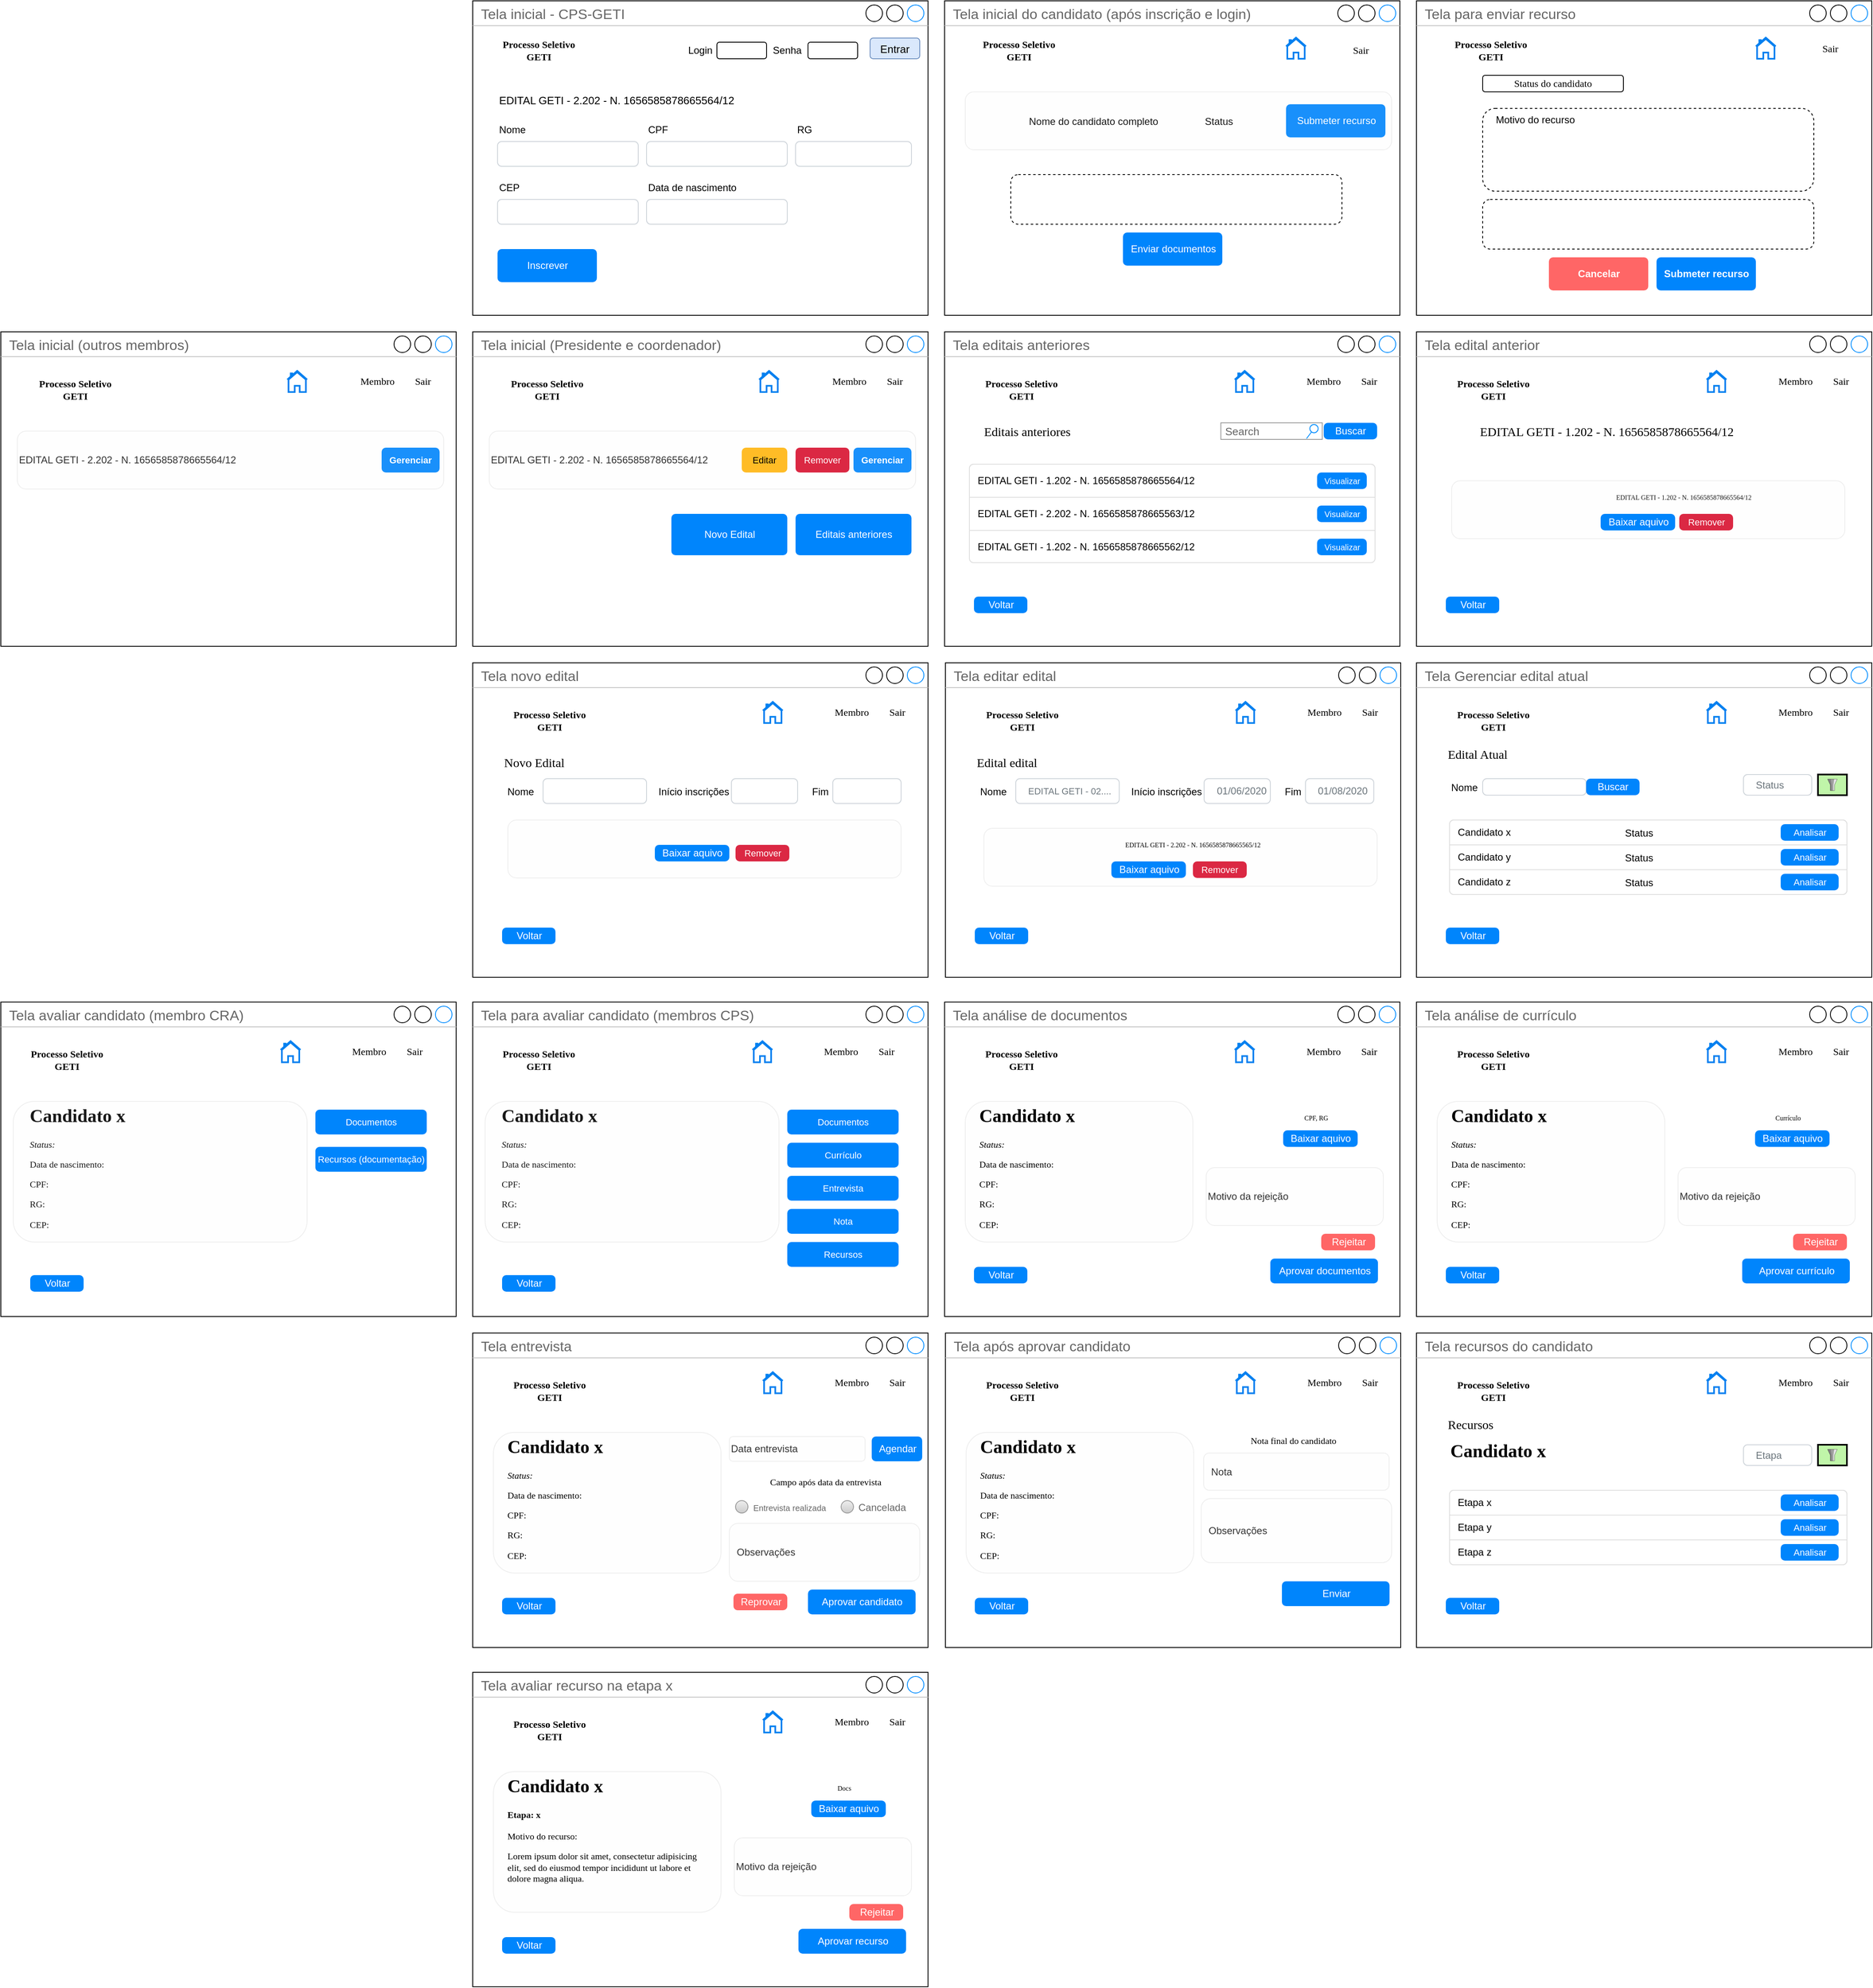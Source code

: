 <mxfile version="13.6.6" type="device"><diagram id="tjp0_gac3MAKJ8Hy9ptz" name="Page-1"><mxGraphModel dx="3220" dy="1292" grid="1" gridSize="10" guides="1" tooltips="1" connect="1" arrows="1" fold="1" page="1" pageScale="1" pageWidth="850" pageHeight="1100" math="0" shadow="0"><root><mxCell id="0"/><mxCell id="1" parent="0"/><mxCell id="5q_r5JhgkWPoZ2SlERST-13" value="Tela inicial - CPS-GETI" style="strokeWidth=1;shadow=0;dashed=0;align=center;html=1;shape=mxgraph.mockup.containers.window;align=left;verticalAlign=top;spacingLeft=8;strokeColor2=#008cff;strokeColor3=#c4c4c4;fontColor=#666666;mainText=;fontSize=17;labelBackgroundColor=none;" parent="1" vertex="1"><mxGeometry x="-10" y="10" width="550" height="380" as="geometry"/></mxCell><mxCell id="5q_r5JhgkWPoZ2SlERST-14" value="Tela inicial do candidato (após inscrição e login)" style="strokeWidth=1;shadow=0;dashed=0;align=center;html=1;shape=mxgraph.mockup.containers.window;align=left;verticalAlign=top;spacingLeft=8;strokeColor2=#008cff;strokeColor3=#c4c4c4;fontColor=#666666;mainText=;fontSize=17;labelBackgroundColor=none;" parent="1" vertex="1"><mxGeometry x="560" y="10" width="550" height="380" as="geometry"/></mxCell><mxCell id="5q_r5JhgkWPoZ2SlERST-15" value="Tela inicial (Presidente e coordenador)" style="strokeWidth=1;shadow=0;dashed=0;align=center;html=1;shape=mxgraph.mockup.containers.window;align=left;verticalAlign=top;spacingLeft=8;strokeColor2=#008cff;strokeColor3=#c4c4c4;fontColor=#666666;mainText=;fontSize=17;labelBackgroundColor=none;" parent="1" vertex="1"><mxGeometry x="-10" y="410" width="550" height="380" as="geometry"/></mxCell><mxCell id="5q_r5JhgkWPoZ2SlERST-21" value="" style="shape=image;html=1;verticalAlign=top;verticalLabelPosition=bottom;labelBackgroundColor=#ffffff;imageAspect=0;aspect=fixed;image=https://cdn3.iconfinder.com/data/icons/essential-rounded/64/Rounded-31-128.png" parent="1" vertex="1"><mxGeometry x="200" y="50" width="40" height="40" as="geometry"/></mxCell><mxCell id="5q_r5JhgkWPoZ2SlERST-24" value="" style="rounded=1;whiteSpace=wrap;html=1;" parent="1" vertex="1"><mxGeometry x="285" y="60" width="60" height="20" as="geometry"/></mxCell><mxCell id="5q_r5JhgkWPoZ2SlERST-28" value="Login" style="text;html=1;strokeColor=none;fillColor=none;align=center;verticalAlign=middle;whiteSpace=wrap;rounded=0;" parent="1" vertex="1"><mxGeometry x="245" y="60" width="40" height="20" as="geometry"/></mxCell><mxCell id="5q_r5JhgkWPoZ2SlERST-29" value="Senha" style="text;html=1;strokeColor=none;fillColor=none;align=center;verticalAlign=middle;whiteSpace=wrap;rounded=0;" parent="1" vertex="1"><mxGeometry x="350" y="60" width="40" height="20" as="geometry"/></mxCell><mxCell id="5q_r5JhgkWPoZ2SlERST-33" value="Entrar" style="rounded=1;whiteSpace=wrap;html=1;fontSize=13;fillColor=#dae8fc;strokeColor=#6c8ebf;" parent="1" vertex="1"><mxGeometry x="470" y="55" width="60" height="25" as="geometry"/></mxCell><mxCell id="5q_r5JhgkWPoZ2SlERST-44" value="" style="rounded=1;whiteSpace=wrap;html=1;" parent="1" vertex="1"><mxGeometry x="395" y="60" width="60" height="20" as="geometry"/></mxCell><mxCell id="5q_r5JhgkWPoZ2SlERST-46" value="EDITAL GETI - 2.202 - N. 1656585878665564/12" style="text;html=1;strokeColor=none;fillColor=none;align=left;verticalAlign=middle;whiteSpace=wrap;rounded=0;fontSize=13;" parent="1" vertex="1"><mxGeometry x="20" y="120" width="340" height="20" as="geometry"/></mxCell><mxCell id="5q_r5JhgkWPoZ2SlERST-64" value="Nome" style="fillColor=none;strokeColor=none;align=left;fontSize=12;" parent="1" vertex="1"><mxGeometry x="20" y="150" width="100" height="30" as="geometry"/></mxCell><mxCell id="5q_r5JhgkWPoZ2SlERST-65" value="" style="html=1;shadow=0;dashed=0;shape=mxgraph.bootstrap.rrect;rSize=5;fillColor=#ffffff;strokeColor=#CED4DA;align=left;spacing=15;fontSize=12;fontColor=#6C767D;" parent="1" vertex="1"><mxGeometry x="20" y="180" width="170" height="30" as="geometry"/></mxCell><mxCell id="5q_r5JhgkWPoZ2SlERST-66" value="CPF" style="fillColor=none;strokeColor=none;align=left;fontSize=12;" parent="1" vertex="1"><mxGeometry x="200" y="150" width="100" height="30" as="geometry"/></mxCell><mxCell id="5q_r5JhgkWPoZ2SlERST-71" value="CEP" style="fillColor=none;strokeColor=none;align=left;fontSize=12;" parent="1" vertex="1"><mxGeometry x="20" y="220" width="100" height="30" as="geometry"/></mxCell><mxCell id="5q_r5JhgkWPoZ2SlERST-80" value="Inscrever" style="html=1;shadow=0;dashed=0;shape=mxgraph.bootstrap.rrect;rSize=5;fillColor=#0085FC;strokeColor=none;align=center;spacing=15;fontSize=12;fontColor=#ffffff;" parent="1" vertex="1"><mxGeometry x="20" y="310" width="120" height="40" as="geometry"/></mxCell><mxCell id="5q_r5JhgkWPoZ2SlERST-81" value="" style="html=1;shadow=0;dashed=0;shape=mxgraph.bootstrap.rrect;rSize=5;fillColor=#ffffff;strokeColor=#CED4DA;align=left;spacing=15;fontSize=12;fontColor=#6C767D;" parent="1" vertex="1"><mxGeometry x="200" y="180" width="170" height="30" as="geometry"/></mxCell><mxCell id="5q_r5JhgkWPoZ2SlERST-82" value="" style="html=1;shadow=0;dashed=0;shape=mxgraph.bootstrap.rrect;rSize=5;fillColor=#ffffff;strokeColor=#CED4DA;align=left;spacing=15;fontSize=12;fontColor=#6C767D;" parent="1" vertex="1"><mxGeometry x="20" y="250" width="170" height="30" as="geometry"/></mxCell><mxCell id="5q_r5JhgkWPoZ2SlERST-83" value="" style="html=1;shadow=0;dashed=0;shape=mxgraph.bootstrap.rrect;rSize=5;fillColor=#ffffff;strokeColor=#CED4DA;align=left;spacing=15;fontSize=12;fontColor=#6C767D;" parent="1" vertex="1"><mxGeometry x="200" y="250" width="170" height="30" as="geometry"/></mxCell><mxCell id="5q_r5JhgkWPoZ2SlERST-84" value="Data de nascimento" style="fillColor=none;strokeColor=none;align=left;fontSize=12;" parent="1" vertex="1"><mxGeometry x="200" y="220" width="100" height="30" as="geometry"/></mxCell><mxCell id="5q_r5JhgkWPoZ2SlERST-85" value="" style="html=1;shadow=0;dashed=0;shape=mxgraph.bootstrap.rrect;rSize=5;fillColor=#ffffff;strokeColor=#CED4DA;align=left;spacing=15;fontSize=12;fontColor=#6C767D;" parent="1" vertex="1"><mxGeometry x="380" y="180" width="140" height="30" as="geometry"/></mxCell><mxCell id="5q_r5JhgkWPoZ2SlERST-86" value="RG" style="fillColor=none;strokeColor=none;align=left;fontSize=12;" parent="1" vertex="1"><mxGeometry x="380" y="150" width="100" height="30" as="geometry"/></mxCell><mxCell id="5q_r5JhgkWPoZ2SlERST-87" value="Submeter recurso" style="html=1;shadow=0;dashed=0;shape=mxgraph.bootstrap.rrect;rSize=5;fillColor=#0085FC;strokeColor=none;align=center;spacing=15;fontSize=12;fontColor=#ffffff;" parent="1" vertex="1"><mxGeometry x="972.5" y="135" width="120" height="40" as="geometry"/></mxCell><mxCell id="5q_r5JhgkWPoZ2SlERST-88" value="Enviar documentos" style="html=1;shadow=0;dashed=0;shape=mxgraph.bootstrap.rrect;rSize=5;fillColor=#0085FC;strokeColor=none;align=center;spacing=15;fontSize=12;fontColor=#ffffff;" parent="1" vertex="1"><mxGeometry x="775.5" y="290" width="120" height="40" as="geometry"/></mxCell><mxCell id="5q_r5JhgkWPoZ2SlERST-89" value="" style="shape=image;html=1;verticalAlign=top;verticalLabelPosition=bottom;labelBackgroundColor=#ffffff;imageAspect=0;aspect=fixed;image=https://cdn3.iconfinder.com/data/icons/essential-rounded/64/Rounded-31-128.png" parent="1" vertex="1"><mxGeometry x="600" y="130" width="40" height="40" as="geometry"/></mxCell><mxCell id="5q_r5JhgkWPoZ2SlERST-90" value="Nome do candidato completo" style="fillColor=none;strokeColor=none;align=left;fontSize=12;" parent="1" vertex="1"><mxGeometry x="660" y="140" width="100" height="30" as="geometry"/></mxCell><mxCell id="5q_r5JhgkWPoZ2SlERST-91" value="Status" style="fillColor=none;strokeColor=none;align=left;fontSize=12;" parent="1" vertex="1"><mxGeometry x="872.5" y="140" width="100" height="30" as="geometry"/></mxCell><mxCell id="5q_r5JhgkWPoZ2SlERST-108" value="Tela editais anteriores" style="strokeWidth=1;shadow=0;dashed=0;align=center;html=1;shape=mxgraph.mockup.containers.window;align=left;verticalAlign=top;spacingLeft=8;strokeColor2=#008cff;strokeColor3=#c4c4c4;fontColor=#666666;mainText=;fontSize=17;labelBackgroundColor=none;" parent="1" vertex="1"><mxGeometry x="560" y="410" width="550" height="380" as="geometry"/></mxCell><mxCell id="5q_r5JhgkWPoZ2SlERST-123" value="" style="html=1;shadow=0;dashed=0;shape=mxgraph.bootstrap.rrect;rSize=5;strokeColor=#DFDFDF;html=1;whiteSpace=wrap;fillColor=#FFFFFF;fontColor=#000000;align=left;" parent="1" vertex="1"><mxGeometry x="590" y="570" width="490" height="110" as="geometry"/></mxCell><mxCell id="5q_r5JhgkWPoZ2SlERST-124" value="&lt;div align=&quot;left&quot;&gt;EDITAL GETI - 1.202 - N. 1656585878665564/12&lt;/div&gt;" style="strokeColor=inherit;fillColor=inherit;gradientColor=inherit;fontColor=inherit;html=1;shadow=0;dashed=0;shape=mxgraph.bootstrap.topButton;rSize=5;perimeter=none;whiteSpace=wrap;resizeWidth=1;align=left;spacing=10;" parent="5q_r5JhgkWPoZ2SlERST-123" vertex="1"><mxGeometry width="490" height="40" relative="1" as="geometry"/></mxCell><mxCell id="5q_r5JhgkWPoZ2SlERST-125" value="&lt;div align=&quot;left&quot;&gt;EDITAL GETI - 2.202 - N. 1656585878665563/12&lt;/div&gt;" style="strokeColor=inherit;fillColor=inherit;gradientColor=inherit;fontColor=inherit;html=1;shadow=0;dashed=0;perimeter=none;whiteSpace=wrap;resizeWidth=1;align=left;spacing=10;" parent="5q_r5JhgkWPoZ2SlERST-123" vertex="1"><mxGeometry width="490" height="40" relative="1" as="geometry"><mxPoint y="40" as="offset"/></mxGeometry></mxCell><mxCell id="5q_r5JhgkWPoZ2SlERST-126" value="&lt;div align=&quot;left&quot;&gt;EDITAL GETI - 1.202 - N. 1656585878665562/12&lt;/div&gt;" style="strokeColor=inherit;fillColor=inherit;gradientColor=inherit;fontColor=inherit;html=1;shadow=0;dashed=0;shape=mxgraph.bootstrap.bottomButton;rSize=5;perimeter=none;whiteSpace=wrap;resizeWidth=1;resizeHeight=0;align=left;spacing=10;" parent="5q_r5JhgkWPoZ2SlERST-123" vertex="1"><mxGeometry y="1" width="490" height="39" relative="1" as="geometry"><mxPoint y="-30" as="offset"/></mxGeometry></mxCell><mxCell id="VKJDnTIZLwG72O2eTup8-43" value="Visualizar" style="html=1;shadow=0;dashed=0;shape=mxgraph.bootstrap.rrect;rSize=5;fillColor=#0085FC;strokeColor=none;align=center;spacing=15;fontSize=10;fontColor=#ffffff;" vertex="1" parent="5q_r5JhgkWPoZ2SlERST-123"><mxGeometry x="420" y="10" width="60" height="20" as="geometry"/></mxCell><mxCell id="VKJDnTIZLwG72O2eTup8-44" value="Visualizar" style="html=1;shadow=0;dashed=0;shape=mxgraph.bootstrap.rrect;rSize=5;fillColor=#0085FC;strokeColor=none;align=center;spacing=15;fontSize=10;fontColor=#ffffff;" vertex="1" parent="5q_r5JhgkWPoZ2SlERST-123"><mxGeometry x="420" y="50" width="60" height="20" as="geometry"/></mxCell><mxCell id="VKJDnTIZLwG72O2eTup8-47" value="Visualizar" style="html=1;shadow=0;dashed=0;shape=mxgraph.bootstrap.rrect;rSize=5;fillColor=#0085FC;strokeColor=none;align=center;spacing=15;fontSize=10;fontColor=#ffffff;" vertex="1" parent="5q_r5JhgkWPoZ2SlERST-123"><mxGeometry x="420" y="90" width="60" height="20" as="geometry"/></mxCell><mxCell id="5q_r5JhgkWPoZ2SlERST-176" value="Tela para avaliar candidato (membros CPS)" style="strokeWidth=1;shadow=0;dashed=0;align=center;html=1;shape=mxgraph.mockup.containers.window;align=left;verticalAlign=top;spacingLeft=8;strokeColor2=#008cff;strokeColor3=#c4c4c4;fontColor=#666666;mainText=;fontSize=17;labelBackgroundColor=none;" parent="1" vertex="1"><mxGeometry x="-10" y="1220" width="550" height="380" as="geometry"/></mxCell><mxCell id="VKJDnTIZLwG72O2eTup8-1" value="" style="rounded=1;whiteSpace=wrap;html=1;dashed=1;" vertex="1" parent="1"><mxGeometry x="640" y="220" width="400" height="60" as="geometry"/></mxCell><mxCell id="VKJDnTIZLwG72O2eTup8-2" value="" style="shape=image;html=1;verticalAlign=top;verticalLabelPosition=bottom;labelBackgroundColor=#ffffff;imageAspect=0;aspect=fixed;image=https://cdn4.iconfinder.com/data/icons/multimedia-75/512/multimedia-38-128.png;dashed=1;" vertex="1" parent="1"><mxGeometry x="815" y="230" width="50" height="50" as="geometry"/></mxCell><mxCell id="VKJDnTIZLwG72O2eTup8-3" value="Tela para enviar recurso" style="strokeWidth=1;shadow=0;dashed=0;align=center;html=1;shape=mxgraph.mockup.containers.window;align=left;verticalAlign=top;spacingLeft=8;strokeColor2=#008cff;strokeColor3=#c4c4c4;fontColor=#666666;mainText=;fontSize=17;labelBackgroundColor=none;" vertex="1" parent="1"><mxGeometry x="1130" y="10" width="550" height="380" as="geometry"/></mxCell><mxCell id="VKJDnTIZLwG72O2eTup8-4" value="Submeter recurso" style="html=1;shadow=0;dashed=0;shape=mxgraph.bootstrap.rrect;rSize=5;fillColor=#0085FC;strokeColor=none;align=center;spacing=15;fontSize=12;fontColor=#ffffff;fontStyle=1" vertex="1" parent="1"><mxGeometry x="1420" y="320" width="120" height="40" as="geometry"/></mxCell><mxCell id="VKJDnTIZLwG72O2eTup8-9" value="Motivo do recurso" style="rounded=1;whiteSpace=wrap;html=1;dashed=1;align=left;verticalAlign=top;spacingRight=8;spacingLeft=14;" vertex="1" parent="1"><mxGeometry x="1210" y="140" width="400" height="100" as="geometry"/></mxCell><mxCell id="VKJDnTIZLwG72O2eTup8-11" value="" style="rounded=1;whiteSpace=wrap;html=1;labelBackgroundColor=none;labelBorderColor=none;fillColor=#f5f5f5;strokeColor=#666666;fontColor=#333333;opacity=10;" vertex="1" parent="1"><mxGeometry x="585" y="120" width="515" height="70" as="geometry"/></mxCell><mxCell id="VKJDnTIZLwG72O2eTup8-13" value="Processo Seletivo GETI" style="text;html=1;strokeColor=none;fillColor=none;align=center;verticalAlign=middle;whiteSpace=wrap;rounded=0;labelBackgroundColor=none;fontFamily=Georgia;fontStyle=1" vertex="1" parent="1"><mxGeometry x="10" y="60" width="120" height="20" as="geometry"/></mxCell><mxCell id="VKJDnTIZLwG72O2eTup8-14" value="Processo Seletivo GETI" style="text;html=1;strokeColor=none;fillColor=none;align=center;verticalAlign=middle;whiteSpace=wrap;rounded=0;labelBackgroundColor=none;fontFamily=Georgia;fontStyle=1" vertex="1" parent="1"><mxGeometry x="590" y="60" width="120" height="20" as="geometry"/></mxCell><mxCell id="VKJDnTIZLwG72O2eTup8-15" value="Processo Seletivo GETI" style="text;html=1;strokeColor=none;fillColor=none;align=center;verticalAlign=middle;whiteSpace=wrap;rounded=0;labelBackgroundColor=none;fontFamily=Georgia;fontStyle=1" vertex="1" parent="1"><mxGeometry x="1160" y="60" width="120" height="20" as="geometry"/></mxCell><mxCell id="VKJDnTIZLwG72O2eTup8-16" value="Status do candidato" style="rounded=1;whiteSpace=wrap;html=1;labelBackgroundColor=none;fillColor=none;fontFamily=Georgia;" vertex="1" parent="1"><mxGeometry x="1210" y="100" width="170" height="20" as="geometry"/></mxCell><mxCell id="VKJDnTIZLwG72O2eTup8-17" value="" style="rounded=1;whiteSpace=wrap;html=1;dashed=1;" vertex="1" parent="1"><mxGeometry x="1210" y="250" width="400" height="60" as="geometry"/></mxCell><mxCell id="VKJDnTIZLwG72O2eTup8-18" value="" style="shape=image;html=1;verticalAlign=top;verticalLabelPosition=bottom;labelBackgroundColor=#ffffff;imageAspect=0;aspect=fixed;image=https://cdn4.iconfinder.com/data/icons/multimedia-75/512/multimedia-38-128.png;dashed=1;" vertex="1" parent="1"><mxGeometry x="1385" y="260" width="50" height="50" as="geometry"/></mxCell><mxCell id="VKJDnTIZLwG72O2eTup8-19" value="Gerenciar" style="html=1;shadow=0;dashed=0;shape=mxgraph.bootstrap.rrect;rSize=5;strokeColor=none;strokeWidth=1;fillColor=#0085FC;fontColor=#FFFFFF;whiteSpace=wrap;align=center;verticalAlign=middle;spacingLeft=0;fontStyle=1;fontSize=11;spacing=5;" vertex="1" parent="1"><mxGeometry x="450" y="550" width="70" height="30" as="geometry"/></mxCell><mxCell id="VKJDnTIZLwG72O2eTup8-21" value="Processo Seletivo GETI" style="text;html=1;strokeColor=none;fillColor=none;align=center;verticalAlign=middle;whiteSpace=wrap;rounded=0;labelBackgroundColor=none;fontFamily=Georgia;fontStyle=1" vertex="1" parent="1"><mxGeometry x="20" y="470" width="120" height="20" as="geometry"/></mxCell><mxCell id="VKJDnTIZLwG72O2eTup8-22" value="" style="shape=image;html=1;verticalAlign=top;verticalLabelPosition=bottom;labelBackgroundColor=#ffffff;imageAspect=0;aspect=fixed;image=https://cdn3.iconfinder.com/data/icons/essential-rounded/64/Rounded-31-128.png" vertex="1" parent="1"><mxGeometry x="1005" y="47.5" width="40" height="40" as="geometry"/></mxCell><mxCell id="VKJDnTIZLwG72O2eTup8-23" value="Sair" style="text;html=1;strokeColor=none;fillColor=none;align=center;verticalAlign=middle;whiteSpace=wrap;rounded=0;labelBackgroundColor=none;fontFamily=Georgia;" vertex="1" parent="1"><mxGeometry x="1042.5" y="60" width="40" height="20" as="geometry"/></mxCell><mxCell id="VKJDnTIZLwG72O2eTup8-24" value="" style="shape=image;html=1;verticalAlign=top;verticalLabelPosition=bottom;labelBackgroundColor=#ffffff;imageAspect=0;aspect=fixed;image=https://cdn3.iconfinder.com/data/icons/essential-rounded/64/Rounded-31-128.png" vertex="1" parent="1"><mxGeometry x="1570" y="47.5" width="40" height="40" as="geometry"/></mxCell><mxCell id="VKJDnTIZLwG72O2eTup8-25" value="Sair" style="text;html=1;strokeColor=none;fillColor=none;align=center;verticalAlign=middle;whiteSpace=wrap;rounded=0;labelBackgroundColor=none;fontFamily=Georgia;" vertex="1" parent="1"><mxGeometry x="1610" y="57.5" width="40" height="20" as="geometry"/></mxCell><mxCell id="VKJDnTIZLwG72O2eTup8-26" value="" style="shape=image;html=1;verticalAlign=top;verticalLabelPosition=bottom;labelBackgroundColor=#ffffff;imageAspect=0;aspect=fixed;image=https://cdn3.iconfinder.com/data/icons/essential-rounded/64/Rounded-31-128.png" vertex="1" parent="1"><mxGeometry x="370" y="450" width="40" height="40" as="geometry"/></mxCell><mxCell id="VKJDnTIZLwG72O2eTup8-27" value="Sair" style="text;html=1;strokeColor=none;fillColor=none;align=center;verticalAlign=middle;whiteSpace=wrap;rounded=0;labelBackgroundColor=none;fontFamily=Georgia;" vertex="1" parent="1"><mxGeometry x="480" y="460" width="40" height="20" as="geometry"/></mxCell><mxCell id="VKJDnTIZLwG72O2eTup8-28" value="Membro" style="text;html=1;strokeColor=none;fillColor=none;align=center;verticalAlign=middle;whiteSpace=wrap;rounded=0;labelBackgroundColor=none;fontFamily=Georgia;" vertex="1" parent="1"><mxGeometry x="425" y="460" width="40" height="20" as="geometry"/></mxCell><mxCell id="VKJDnTIZLwG72O2eTup8-31" value="&lt;div align=&quot;left&quot;&gt;EDITAL GETI - 2.202 - N. 1656585878665564/12&lt;/div&gt;" style="rounded=1;whiteSpace=wrap;html=1;labelBackgroundColor=none;labelBorderColor=none;fillColor=#f5f5f5;strokeColor=#666666;fontColor=#333333;opacity=10;align=left;" vertex="1" parent="1"><mxGeometry x="10" y="530" width="515" height="70" as="geometry"/></mxCell><mxCell id="VKJDnTIZLwG72O2eTup8-32" value="Editar" style="html=1;shadow=0;dashed=0;shape=mxgraph.bootstrap.rrect;rSize=5;strokeColor=none;strokeWidth=1;fillColor=#FFBC26;fontColor=#000000;whiteSpace=wrap;align=center;verticalAlign=middle;spacingLeft=0;fontStyle=0;fontSize=11;spacing=5;labelBackgroundColor=none;" vertex="1" parent="1"><mxGeometry x="315" y="550" width="55" height="30" as="geometry"/></mxCell><mxCell id="VKJDnTIZLwG72O2eTup8-33" value="Remover" style="html=1;shadow=0;dashed=0;shape=mxgraph.bootstrap.rrect;rSize=5;strokeColor=none;strokeWidth=1;fillColor=#DB2843;fontColor=#FFFFFF;whiteSpace=wrap;align=center;verticalAlign=middle;spacingLeft=0;fontStyle=0;fontSize=11;spacing=5;labelBackgroundColor=none;" vertex="1" parent="1"><mxGeometry x="380" y="550" width="65" height="30" as="geometry"/></mxCell><mxCell id="VKJDnTIZLwG72O2eTup8-34" value="Editais anteriores" style="html=1;shadow=0;dashed=0;shape=mxgraph.bootstrap.rrect;rSize=5;fillColor=#0085FC;strokeColor=none;align=center;spacing=15;fontSize=12;fontColor=#ffffff;" vertex="1" parent="1"><mxGeometry x="380" y="630" width="140" height="50" as="geometry"/></mxCell><mxCell id="VKJDnTIZLwG72O2eTup8-35" value="Processo Seletivo GETI" style="text;html=1;strokeColor=none;fillColor=none;align=center;verticalAlign=middle;whiteSpace=wrap;rounded=0;labelBackgroundColor=none;fontFamily=Georgia;fontStyle=1" vertex="1" parent="1"><mxGeometry x="592.5" y="470" width="120" height="20" as="geometry"/></mxCell><mxCell id="VKJDnTIZLwG72O2eTup8-36" value="" style="shape=image;html=1;verticalAlign=top;verticalLabelPosition=bottom;labelBackgroundColor=#ffffff;imageAspect=0;aspect=fixed;image=https://cdn3.iconfinder.com/data/icons/essential-rounded/64/Rounded-31-128.png" vertex="1" parent="1"><mxGeometry x="942.5" y="450" width="40" height="40" as="geometry"/></mxCell><mxCell id="VKJDnTIZLwG72O2eTup8-37" value="Sair" style="text;html=1;strokeColor=none;fillColor=none;align=center;verticalAlign=middle;whiteSpace=wrap;rounded=0;labelBackgroundColor=none;fontFamily=Georgia;" vertex="1" parent="1"><mxGeometry x="1052.5" y="460" width="40" height="20" as="geometry"/></mxCell><mxCell id="VKJDnTIZLwG72O2eTup8-38" value="Membro" style="text;html=1;strokeColor=none;fillColor=none;align=center;verticalAlign=middle;whiteSpace=wrap;rounded=0;labelBackgroundColor=none;fontFamily=Georgia;" vertex="1" parent="1"><mxGeometry x="997.5" y="460" width="40" height="20" as="geometry"/></mxCell><mxCell id="VKJDnTIZLwG72O2eTup8-39" value="Editais anteriores" style="text;html=1;strokeColor=none;fillColor=none;align=center;verticalAlign=middle;whiteSpace=wrap;rounded=0;labelBackgroundColor=none;fontFamily=Georgia;fontSize=15;" vertex="1" parent="1"><mxGeometry x="580" y="520" width="160" height="20" as="geometry"/></mxCell><mxCell id="VKJDnTIZLwG72O2eTup8-40" value="Search" style="strokeWidth=1;shadow=0;dashed=0;align=center;html=1;shape=mxgraph.mockup.forms.searchBox;strokeColor=#999999;mainText=;strokeColor2=#008cff;fontColor=#666666;fontSize=13;align=left;spacingLeft=3;labelBackgroundColor=none;fillColor=none;" vertex="1" parent="1"><mxGeometry x="893.75" y="520" width="122.5" height="20" as="geometry"/></mxCell><mxCell id="VKJDnTIZLwG72O2eTup8-41" value="Buscar" style="html=1;shadow=0;dashed=0;shape=mxgraph.bootstrap.rrect;rSize=5;fillColor=#0085FC;strokeColor=none;align=center;spacing=15;fontSize=12;fontColor=#ffffff;" vertex="1" parent="1"><mxGeometry x="1018" y="520" width="64.5" height="20" as="geometry"/></mxCell><mxCell id="VKJDnTIZLwG72O2eTup8-63" value="Voltar" style="html=1;shadow=0;dashed=0;shape=mxgraph.bootstrap.rrect;rSize=5;fillColor=#0085FC;strokeColor=none;align=center;spacing=15;fontSize=12;fontColor=#ffffff;" vertex="1" parent="1"><mxGeometry x="595.5" y="730" width="64.5" height="20" as="geometry"/></mxCell><mxCell id="VKJDnTIZLwG72O2eTup8-65" value="" style="html=1;verticalLabelPosition=bottom;align=center;labelBackgroundColor=#ffffff;verticalAlign=top;strokeWidth=2;strokeColor=#0080F0;shadow=0;dashed=0;shape=mxgraph.ios7.icons.home;fillColor=none;fontFamily=Georgia;fontSize=10;" vertex="1" parent="1"><mxGeometry x="910.5" y="457.25" width="24" height="25.5" as="geometry"/></mxCell><mxCell id="VKJDnTIZLwG72O2eTup8-67" value="" style="html=1;verticalLabelPosition=bottom;align=center;labelBackgroundColor=#ffffff;verticalAlign=top;strokeWidth=2;strokeColor=#0080F0;shadow=0;dashed=0;shape=mxgraph.ios7.icons.home;fillColor=none;fontFamily=Georgia;fontSize=10;" vertex="1" parent="1"><mxGeometry x="336" y="457.25" width="24" height="25.5" as="geometry"/></mxCell><mxCell id="VKJDnTIZLwG72O2eTup8-68" value="" style="html=1;verticalLabelPosition=bottom;align=center;labelBackgroundColor=#ffffff;verticalAlign=top;strokeWidth=2;strokeColor=#0080F0;shadow=0;dashed=0;shape=mxgraph.ios7.icons.home;fillColor=none;fontFamily=Georgia;fontSize=10;" vertex="1" parent="1"><mxGeometry x="972.5" y="54.5" width="24" height="25.5" as="geometry"/></mxCell><mxCell id="VKJDnTIZLwG72O2eTup8-69" value="" style="html=1;verticalLabelPosition=bottom;align=center;labelBackgroundColor=#ffffff;verticalAlign=top;strokeWidth=2;strokeColor=#0080F0;shadow=0;dashed=0;shape=mxgraph.ios7.icons.home;fillColor=none;fontFamily=Georgia;fontSize=10;" vertex="1" parent="1"><mxGeometry x="1540" y="54.5" width="24" height="25.5" as="geometry"/></mxCell><mxCell id="VKJDnTIZLwG72O2eTup8-70" value="Cancelar" style="html=1;shadow=0;dashed=0;shape=mxgraph.bootstrap.rrect;rSize=5;strokeColor=none;align=center;spacing=15;fontSize=12;fontColor=#ffffff;fillColor=#FF6666;fontStyle=1" vertex="1" parent="1"><mxGeometry x="1290" y="320" width="120" height="40" as="geometry"/></mxCell><mxCell id="VKJDnTIZLwG72O2eTup8-82" value="Tela edital anterior" style="strokeWidth=1;shadow=0;dashed=0;align=center;html=1;shape=mxgraph.mockup.containers.window;align=left;verticalAlign=top;spacingLeft=8;strokeColor2=#008cff;strokeColor3=#c4c4c4;fontColor=#666666;mainText=;fontSize=17;labelBackgroundColor=none;" vertex="1" parent="1"><mxGeometry x="1130" y="410" width="550" height="380" as="geometry"/></mxCell><mxCell id="VKJDnTIZLwG72O2eTup8-90" value="Processo Seletivo GETI" style="text;html=1;strokeColor=none;fillColor=none;align=center;verticalAlign=middle;whiteSpace=wrap;rounded=0;labelBackgroundColor=none;fontFamily=Georgia;fontStyle=1" vertex="1" parent="1"><mxGeometry x="1162.5" y="470" width="120" height="20" as="geometry"/></mxCell><mxCell id="VKJDnTIZLwG72O2eTup8-91" value="" style="shape=image;html=1;verticalAlign=top;verticalLabelPosition=bottom;labelBackgroundColor=#ffffff;imageAspect=0;aspect=fixed;image=https://cdn3.iconfinder.com/data/icons/essential-rounded/64/Rounded-31-128.png" vertex="1" parent="1"><mxGeometry x="1512.5" y="450" width="40" height="40" as="geometry"/></mxCell><mxCell id="VKJDnTIZLwG72O2eTup8-92" value="Sair" style="text;html=1;strokeColor=none;fillColor=none;align=center;verticalAlign=middle;whiteSpace=wrap;rounded=0;labelBackgroundColor=none;fontFamily=Georgia;" vertex="1" parent="1"><mxGeometry x="1622.5" y="460" width="40" height="20" as="geometry"/></mxCell><mxCell id="VKJDnTIZLwG72O2eTup8-93" value="Membro" style="text;html=1;strokeColor=none;fillColor=none;align=center;verticalAlign=middle;whiteSpace=wrap;rounded=0;labelBackgroundColor=none;fontFamily=Georgia;" vertex="1" parent="1"><mxGeometry x="1567.5" y="460" width="40" height="20" as="geometry"/></mxCell><mxCell id="VKJDnTIZLwG72O2eTup8-94" value="&lt;div align=&quot;left&quot;&gt;EDITAL GETI - 1.202 - N. 1656585878665564/12&lt;/div&gt;" style="text;html=1;strokeColor=none;fillColor=none;align=center;verticalAlign=middle;whiteSpace=wrap;rounded=0;labelBackgroundColor=none;fontFamily=Georgia;fontSize=15;" vertex="1" parent="1"><mxGeometry x="1150" y="520" width="420" height="20" as="geometry"/></mxCell><mxCell id="VKJDnTIZLwG72O2eTup8-97" value="Voltar" style="html=1;shadow=0;dashed=0;shape=mxgraph.bootstrap.rrect;rSize=5;fillColor=#0085FC;strokeColor=none;align=center;spacing=15;fontSize=12;fontColor=#ffffff;" vertex="1" parent="1"><mxGeometry x="1165.5" y="730" width="64.5" height="20" as="geometry"/></mxCell><mxCell id="VKJDnTIZLwG72O2eTup8-98" value="" style="html=1;verticalLabelPosition=bottom;align=center;labelBackgroundColor=#ffffff;verticalAlign=top;strokeWidth=2;strokeColor=#0080F0;shadow=0;dashed=0;shape=mxgraph.ios7.icons.home;fillColor=none;fontFamily=Georgia;fontSize=10;" vertex="1" parent="1"><mxGeometry x="1480.5" y="457.25" width="24" height="25.5" as="geometry"/></mxCell><mxCell id="VKJDnTIZLwG72O2eTup8-99" value="" style="shape=image;html=1;verticalAlign=top;verticalLabelPosition=bottom;labelBackgroundColor=#ffffff;imageAspect=0;aspect=fixed;image=https://cdn1.iconfinder.com/data/icons/hawcons/32/699833-icon-70-document-file-pdf-128.png;fillColor=#FF6666;fontFamily=Georgia;fontSize=8;align=center;" vertex="1" parent="1"><mxGeometry x="1210" y="590" width="68" height="68" as="geometry"/></mxCell><mxCell id="VKJDnTIZLwG72O2eTup8-101" value="&lt;div align=&quot;left&quot;&gt;EDITAL GETI - 1.202 - N. 1656585878665564/12&lt;/div&gt;" style="text;html=1;strokeColor=none;fillColor=none;align=center;verticalAlign=middle;whiteSpace=wrap;rounded=0;labelBackgroundColor=none;fontFamily=Georgia;fontSize=8;" vertex="1" parent="1"><mxGeometry x="1352.5" y="600" width="200" height="20" as="geometry"/></mxCell><mxCell id="VKJDnTIZLwG72O2eTup8-102" value="" style="rounded=1;whiteSpace=wrap;html=1;labelBackgroundColor=none;labelBorderColor=none;fillColor=#f5f5f5;strokeColor=#666666;fontColor=#333333;opacity=10;align=left;" vertex="1" parent="1"><mxGeometry x="1172.5" y="590" width="475" height="70" as="geometry"/></mxCell><mxCell id="VKJDnTIZLwG72O2eTup8-103" value="Baixar aquivo" style="html=1;shadow=0;dashed=0;shape=mxgraph.bootstrap.rrect;rSize=5;fillColor=#0085FC;strokeColor=none;align=center;spacing=15;fontSize=12;fontColor=#ffffff;" vertex="1" parent="1"><mxGeometry x="1352.5" y="630" width="90" height="20" as="geometry"/></mxCell><mxCell id="VKJDnTIZLwG72O2eTup8-104" value="Remover" style="html=1;shadow=0;dashed=0;shape=mxgraph.bootstrap.rrect;rSize=5;strokeColor=none;strokeWidth=1;fillColor=#DB2843;fontColor=#FFFFFF;whiteSpace=wrap;align=center;verticalAlign=middle;spacingLeft=0;fontStyle=0;fontSize=11;spacing=5;labelBackgroundColor=none;" vertex="1" parent="1"><mxGeometry x="1447.5" y="630" width="65" height="20" as="geometry"/></mxCell><mxCell id="VKJDnTIZLwG72O2eTup8-105" value="Novo Edital" style="html=1;shadow=0;dashed=0;shape=mxgraph.bootstrap.rrect;rSize=5;fillColor=#0085FC;strokeColor=none;align=center;spacing=15;fontSize=12;fontColor=#ffffff;" vertex="1" parent="1"><mxGeometry x="230" y="630" width="140" height="50" as="geometry"/></mxCell><mxCell id="VKJDnTIZLwG72O2eTup8-106" value="Tela novo edital" style="strokeWidth=1;shadow=0;dashed=0;align=center;html=1;shape=mxgraph.mockup.containers.window;align=left;verticalAlign=top;spacingLeft=8;strokeColor2=#008cff;strokeColor3=#c4c4c4;fontColor=#666666;mainText=;fontSize=17;labelBackgroundColor=none;" vertex="1" parent="1"><mxGeometry x="-10" y="810" width="550" height="380" as="geometry"/></mxCell><mxCell id="VKJDnTIZLwG72O2eTup8-107" value="Processo Seletivo GETI" style="text;html=1;strokeColor=none;fillColor=none;align=center;verticalAlign=middle;whiteSpace=wrap;rounded=0;labelBackgroundColor=none;fontFamily=Georgia;fontStyle=1" vertex="1" parent="1"><mxGeometry x="22.5" y="870" width="120" height="20" as="geometry"/></mxCell><mxCell id="VKJDnTIZLwG72O2eTup8-108" value="" style="shape=image;html=1;verticalAlign=top;verticalLabelPosition=bottom;labelBackgroundColor=#ffffff;imageAspect=0;aspect=fixed;image=https://cdn3.iconfinder.com/data/icons/essential-rounded/64/Rounded-31-128.png" vertex="1" parent="1"><mxGeometry x="372.5" y="850" width="40" height="40" as="geometry"/></mxCell><mxCell id="VKJDnTIZLwG72O2eTup8-109" value="Sair" style="text;html=1;strokeColor=none;fillColor=none;align=center;verticalAlign=middle;whiteSpace=wrap;rounded=0;labelBackgroundColor=none;fontFamily=Georgia;" vertex="1" parent="1"><mxGeometry x="482.5" y="860" width="40" height="20" as="geometry"/></mxCell><mxCell id="VKJDnTIZLwG72O2eTup8-110" value="Membro" style="text;html=1;strokeColor=none;fillColor=none;align=center;verticalAlign=middle;whiteSpace=wrap;rounded=0;labelBackgroundColor=none;fontFamily=Georgia;" vertex="1" parent="1"><mxGeometry x="427.5" y="860" width="40" height="20" as="geometry"/></mxCell><mxCell id="VKJDnTIZLwG72O2eTup8-111" value="&lt;div&gt;Novo Edital&lt;br&gt;&lt;/div&gt;" style="text;html=1;strokeColor=none;fillColor=none;align=left;verticalAlign=middle;whiteSpace=wrap;rounded=0;labelBackgroundColor=none;fontFamily=Georgia;fontSize=15;" vertex="1" parent="1"><mxGeometry x="25.5" y="920" width="420" height="20" as="geometry"/></mxCell><mxCell id="VKJDnTIZLwG72O2eTup8-112" value="Voltar" style="html=1;shadow=0;dashed=0;shape=mxgraph.bootstrap.rrect;rSize=5;fillColor=#0085FC;strokeColor=none;align=center;spacing=15;fontSize=12;fontColor=#ffffff;" vertex="1" parent="1"><mxGeometry x="25.5" y="1130" width="64.5" height="20" as="geometry"/></mxCell><mxCell id="VKJDnTIZLwG72O2eTup8-113" value="" style="html=1;verticalLabelPosition=bottom;align=center;labelBackgroundColor=#ffffff;verticalAlign=top;strokeWidth=2;strokeColor=#0080F0;shadow=0;dashed=0;shape=mxgraph.ios7.icons.home;fillColor=none;fontFamily=Georgia;fontSize=10;" vertex="1" parent="1"><mxGeometry x="340.5" y="857.25" width="24" height="25.5" as="geometry"/></mxCell><mxCell id="VKJDnTIZLwG72O2eTup8-116" value="" style="rounded=1;whiteSpace=wrap;html=1;labelBackgroundColor=none;labelBorderColor=none;fillColor=#f5f5f5;strokeColor=#666666;fontColor=#333333;opacity=10;align=left;" vertex="1" parent="1"><mxGeometry x="32.5" y="1000" width="475" height="70" as="geometry"/></mxCell><mxCell id="VKJDnTIZLwG72O2eTup8-117" value="Baixar aquivo" style="html=1;shadow=0;dashed=0;shape=mxgraph.bootstrap.rrect;rSize=5;fillColor=#0085FC;strokeColor=none;align=center;spacing=15;fontSize=12;fontColor=#ffffff;" vertex="1" parent="1"><mxGeometry x="210" y="1030" width="90" height="20" as="geometry"/></mxCell><mxCell id="VKJDnTIZLwG72O2eTup8-118" value="Remover" style="html=1;shadow=0;dashed=0;shape=mxgraph.bootstrap.rrect;rSize=5;strokeColor=none;strokeWidth=1;fillColor=#DB2843;fontColor=#FFFFFF;whiteSpace=wrap;align=center;verticalAlign=middle;spacingLeft=0;fontStyle=0;fontSize=11;spacing=5;labelBackgroundColor=none;" vertex="1" parent="1"><mxGeometry x="307.5" y="1030" width="65" height="20" as="geometry"/></mxCell><mxCell id="VKJDnTIZLwG72O2eTup8-119" value="Nome" style="fillColor=none;strokeColor=none;align=left;fontSize=12;" vertex="1" parent="1"><mxGeometry x="30" y="950" width="100" height="30" as="geometry"/></mxCell><mxCell id="VKJDnTIZLwG72O2eTup8-120" value="" style="html=1;shadow=0;dashed=0;shape=mxgraph.bootstrap.rrect;rSize=5;fillColor=#ffffff;strokeColor=#CED4DA;align=left;spacing=15;fontSize=12;fontColor=#6C767D;" vertex="1" parent="1"><mxGeometry x="75" y="950" width="125" height="30" as="geometry"/></mxCell><mxCell id="VKJDnTIZLwG72O2eTup8-121" value="" style="html=1;shadow=0;dashed=0;shape=mxgraph.bootstrap.rrect;rSize=5;fillColor=#ffffff;strokeColor=#CED4DA;align=left;spacing=15;fontSize=12;fontColor=#6C767D;" vertex="1" parent="1"><mxGeometry x="425" y="950" width="82.5" height="30" as="geometry"/></mxCell><mxCell id="VKJDnTIZLwG72O2eTup8-122" value="" style="html=1;shadow=0;dashed=0;shape=mxgraph.bootstrap.rrect;rSize=5;fillColor=#ffffff;strokeColor=#CED4DA;align=left;spacing=15;fontSize=12;fontColor=#6C767D;" vertex="1" parent="1"><mxGeometry x="302.5" y="950" width="80" height="30" as="geometry"/></mxCell><mxCell id="VKJDnTIZLwG72O2eTup8-123" value="Início inscrições" style="fillColor=none;strokeColor=none;align=left;fontSize=12;" vertex="1" parent="1"><mxGeometry x="212.5" y="950" width="90" height="30" as="geometry"/></mxCell><mxCell id="VKJDnTIZLwG72O2eTup8-124" value="Fim" style="fillColor=none;strokeColor=none;align=left;fontSize=12;" vertex="1" parent="1"><mxGeometry x="398" y="950" width="27.5" height="30" as="geometry"/></mxCell><mxCell id="VKJDnTIZLwG72O2eTup8-125" value="" style="shape=image;html=1;verticalAlign=top;verticalLabelPosition=bottom;labelBackgroundColor=#ffffff;imageAspect=0;aspect=fixed;image=https://cdn4.iconfinder.com/data/icons/multimedia-75/512/multimedia-38-128.png;dashed=1;" vertex="1" parent="1"><mxGeometry x="55" y="1010" width="50" height="50" as="geometry"/></mxCell><mxCell id="VKJDnTIZLwG72O2eTup8-126" value="Tela editar edital" style="strokeWidth=1;shadow=0;dashed=0;align=center;html=1;shape=mxgraph.mockup.containers.window;align=left;verticalAlign=top;spacingLeft=8;strokeColor2=#008cff;strokeColor3=#c4c4c4;fontColor=#666666;mainText=;fontSize=17;labelBackgroundColor=none;" vertex="1" parent="1"><mxGeometry x="561" y="810" width="550" height="380" as="geometry"/></mxCell><mxCell id="VKJDnTIZLwG72O2eTup8-127" value="Processo Seletivo GETI" style="text;html=1;strokeColor=none;fillColor=none;align=center;verticalAlign=middle;whiteSpace=wrap;rounded=0;labelBackgroundColor=none;fontFamily=Georgia;fontStyle=1" vertex="1" parent="1"><mxGeometry x="593.5" y="870" width="120" height="20" as="geometry"/></mxCell><mxCell id="VKJDnTIZLwG72O2eTup8-128" value="" style="shape=image;html=1;verticalAlign=top;verticalLabelPosition=bottom;labelBackgroundColor=#ffffff;imageAspect=0;aspect=fixed;image=https://cdn3.iconfinder.com/data/icons/essential-rounded/64/Rounded-31-128.png" vertex="1" parent="1"><mxGeometry x="943.5" y="850" width="40" height="40" as="geometry"/></mxCell><mxCell id="VKJDnTIZLwG72O2eTup8-129" value="Sair" style="text;html=1;strokeColor=none;fillColor=none;align=center;verticalAlign=middle;whiteSpace=wrap;rounded=0;labelBackgroundColor=none;fontFamily=Georgia;" vertex="1" parent="1"><mxGeometry x="1053.5" y="860" width="40" height="20" as="geometry"/></mxCell><mxCell id="VKJDnTIZLwG72O2eTup8-130" value="Membro" style="text;html=1;strokeColor=none;fillColor=none;align=center;verticalAlign=middle;whiteSpace=wrap;rounded=0;labelBackgroundColor=none;fontFamily=Georgia;" vertex="1" parent="1"><mxGeometry x="998.5" y="860" width="40" height="20" as="geometry"/></mxCell><mxCell id="VKJDnTIZLwG72O2eTup8-131" value="Edital edital" style="text;html=1;strokeColor=none;fillColor=none;align=left;verticalAlign=middle;whiteSpace=wrap;rounded=0;labelBackgroundColor=none;fontFamily=Georgia;fontSize=15;" vertex="1" parent="1"><mxGeometry x="596.5" y="920" width="420" height="20" as="geometry"/></mxCell><mxCell id="VKJDnTIZLwG72O2eTup8-132" value="Voltar" style="html=1;shadow=0;dashed=0;shape=mxgraph.bootstrap.rrect;rSize=5;fillColor=#0085FC;strokeColor=none;align=center;spacing=15;fontSize=12;fontColor=#ffffff;" vertex="1" parent="1"><mxGeometry x="596.5" y="1130" width="64.5" height="20" as="geometry"/></mxCell><mxCell id="VKJDnTIZLwG72O2eTup8-133" value="" style="html=1;verticalLabelPosition=bottom;align=center;labelBackgroundColor=#ffffff;verticalAlign=top;strokeWidth=2;strokeColor=#0080F0;shadow=0;dashed=0;shape=mxgraph.ios7.icons.home;fillColor=none;fontFamily=Georgia;fontSize=10;" vertex="1" parent="1"><mxGeometry x="911.5" y="857.25" width="24" height="25.5" as="geometry"/></mxCell><mxCell id="VKJDnTIZLwG72O2eTup8-137" value="Nome" style="fillColor=none;strokeColor=none;align=left;fontSize=12;" vertex="1" parent="1"><mxGeometry x="601" y="950" width="100" height="30" as="geometry"/></mxCell><mxCell id="VKJDnTIZLwG72O2eTup8-138" value="&lt;div style=&quot;font-size: 11px&quot; align=&quot;left&quot;&gt;EDITAL GETI - 02....&lt;/div&gt;" style="html=1;shadow=0;dashed=0;shape=mxgraph.bootstrap.rrect;rSize=5;fillColor=#ffffff;strokeColor=#CED4DA;align=left;spacing=15;fontSize=11;fontColor=#6C767D;" vertex="1" parent="1"><mxGeometry x="646" y="950" width="125" height="30" as="geometry"/></mxCell><mxCell id="VKJDnTIZLwG72O2eTup8-139" value="01/08/2020" style="html=1;shadow=0;dashed=0;shape=mxgraph.bootstrap.rrect;rSize=5;fillColor=#ffffff;strokeColor=#CED4DA;align=left;spacing=15;fontSize=12;fontColor=#6C767D;" vertex="1" parent="1"><mxGeometry x="996" y="950" width="82.5" height="30" as="geometry"/></mxCell><mxCell id="VKJDnTIZLwG72O2eTup8-140" value="01/06/2020" style="html=1;shadow=0;dashed=0;shape=mxgraph.bootstrap.rrect;rSize=5;fillColor=#ffffff;strokeColor=#CED4DA;align=left;spacing=15;fontSize=12;fontColor=#6C767D;" vertex="1" parent="1"><mxGeometry x="873.5" y="950" width="80" height="30" as="geometry"/></mxCell><mxCell id="VKJDnTIZLwG72O2eTup8-141" value="Início inscrições" style="fillColor=none;strokeColor=none;align=left;fontSize=12;" vertex="1" parent="1"><mxGeometry x="783.5" y="950" width="90" height="30" as="geometry"/></mxCell><mxCell id="VKJDnTIZLwG72O2eTup8-142" value="Fim" style="fillColor=none;strokeColor=none;align=left;fontSize=12;" vertex="1" parent="1"><mxGeometry x="969" y="950" width="27.5" height="30" as="geometry"/></mxCell><mxCell id="VKJDnTIZLwG72O2eTup8-144" value="" style="rounded=1;whiteSpace=wrap;html=1;labelBackgroundColor=none;labelBorderColor=none;fillColor=#f5f5f5;strokeColor=#666666;fontColor=#333333;opacity=10;align=left;" vertex="1" parent="1"><mxGeometry x="607.5" y="1010" width="475" height="70" as="geometry"/></mxCell><mxCell id="VKJDnTIZLwG72O2eTup8-145" value="" style="shape=image;html=1;verticalAlign=top;verticalLabelPosition=bottom;labelBackgroundColor=#ffffff;imageAspect=0;aspect=fixed;image=https://cdn1.iconfinder.com/data/icons/hawcons/32/699833-icon-70-document-file-pdf-128.png;fillColor=#FF6666;fontFamily=Georgia;fontSize=8;align=center;" vertex="1" parent="1"><mxGeometry x="640" y="1012" width="68" height="68" as="geometry"/></mxCell><mxCell id="VKJDnTIZLwG72O2eTup8-146" value="&lt;div align=&quot;left&quot;&gt;EDITAL GETI - 2.202 - N. 1656585878665565/12&lt;/div&gt;" style="text;html=1;strokeColor=none;fillColor=none;align=center;verticalAlign=middle;whiteSpace=wrap;rounded=0;labelBackgroundColor=none;fontFamily=Georgia;fontSize=8;" vertex="1" parent="1"><mxGeometry x="760" y="1020" width="200" height="20" as="geometry"/></mxCell><mxCell id="VKJDnTIZLwG72O2eTup8-147" value="Baixar aquivo" style="html=1;shadow=0;dashed=0;shape=mxgraph.bootstrap.rrect;rSize=5;fillColor=#0085FC;strokeColor=none;align=center;spacing=15;fontSize=12;fontColor=#ffffff;" vertex="1" parent="1"><mxGeometry x="761.5" y="1050" width="90" height="20" as="geometry"/></mxCell><mxCell id="VKJDnTIZLwG72O2eTup8-148" value="Remover" style="html=1;shadow=0;dashed=0;shape=mxgraph.bootstrap.rrect;rSize=5;strokeColor=none;strokeWidth=1;fillColor=#DB2843;fontColor=#FFFFFF;whiteSpace=wrap;align=center;verticalAlign=middle;spacingLeft=0;fontStyle=0;fontSize=11;spacing=5;labelBackgroundColor=none;" vertex="1" parent="1"><mxGeometry x="860" y="1050" width="65" height="20" as="geometry"/></mxCell><mxCell id="VKJDnTIZLwG72O2eTup8-149" value="Tela Gerenciar edital atual" style="strokeWidth=1;shadow=0;dashed=0;align=center;html=1;shape=mxgraph.mockup.containers.window;align=left;verticalAlign=top;spacingLeft=8;strokeColor2=#008cff;strokeColor3=#c4c4c4;fontColor=#666666;mainText=;fontSize=17;labelBackgroundColor=none;" vertex="1" parent="1"><mxGeometry x="1130" y="810" width="550" height="380" as="geometry"/></mxCell><mxCell id="VKJDnTIZLwG72O2eTup8-150" value="Processo Seletivo GETI" style="text;html=1;strokeColor=none;fillColor=none;align=center;verticalAlign=middle;whiteSpace=wrap;rounded=0;labelBackgroundColor=none;fontFamily=Georgia;fontStyle=1" vertex="1" parent="1"><mxGeometry x="1162.5" y="870" width="120" height="20" as="geometry"/></mxCell><mxCell id="VKJDnTIZLwG72O2eTup8-151" value="" style="shape=image;html=1;verticalAlign=top;verticalLabelPosition=bottom;labelBackgroundColor=#ffffff;imageAspect=0;aspect=fixed;image=https://cdn3.iconfinder.com/data/icons/essential-rounded/64/Rounded-31-128.png" vertex="1" parent="1"><mxGeometry x="1512.5" y="850" width="40" height="40" as="geometry"/></mxCell><mxCell id="VKJDnTIZLwG72O2eTup8-152" value="Sair" style="text;html=1;strokeColor=none;fillColor=none;align=center;verticalAlign=middle;whiteSpace=wrap;rounded=0;labelBackgroundColor=none;fontFamily=Georgia;" vertex="1" parent="1"><mxGeometry x="1622.5" y="860" width="40" height="20" as="geometry"/></mxCell><mxCell id="VKJDnTIZLwG72O2eTup8-153" value="Membro" style="text;html=1;strokeColor=none;fillColor=none;align=center;verticalAlign=middle;whiteSpace=wrap;rounded=0;labelBackgroundColor=none;fontFamily=Georgia;" vertex="1" parent="1"><mxGeometry x="1567.5" y="860" width="40" height="20" as="geometry"/></mxCell><mxCell id="VKJDnTIZLwG72O2eTup8-154" value="Edital Atual" style="text;html=1;strokeColor=none;fillColor=none;align=left;verticalAlign=middle;whiteSpace=wrap;rounded=0;labelBackgroundColor=none;fontFamily=Georgia;fontSize=15;" vertex="1" parent="1"><mxGeometry x="1165.5" y="910" width="420" height="20" as="geometry"/></mxCell><mxCell id="VKJDnTIZLwG72O2eTup8-155" value="Voltar" style="html=1;shadow=0;dashed=0;shape=mxgraph.bootstrap.rrect;rSize=5;fillColor=#0085FC;strokeColor=none;align=center;spacing=15;fontSize=12;fontColor=#ffffff;" vertex="1" parent="1"><mxGeometry x="1165.5" y="1130" width="64.5" height="20" as="geometry"/></mxCell><mxCell id="VKJDnTIZLwG72O2eTup8-156" value="" style="html=1;verticalLabelPosition=bottom;align=center;labelBackgroundColor=#ffffff;verticalAlign=top;strokeWidth=2;strokeColor=#0080F0;shadow=0;dashed=0;shape=mxgraph.ios7.icons.home;fillColor=none;fontFamily=Georgia;fontSize=10;" vertex="1" parent="1"><mxGeometry x="1480.5" y="857.25" width="24" height="25.5" as="geometry"/></mxCell><mxCell id="VKJDnTIZLwG72O2eTup8-157" value="Nome" style="fillColor=none;strokeColor=none;align=left;fontSize=12;" vertex="1" parent="1"><mxGeometry x="1170" y="945" width="100" height="30" as="geometry"/></mxCell><mxCell id="VKJDnTIZLwG72O2eTup8-158" value="" style="html=1;shadow=0;dashed=0;shape=mxgraph.bootstrap.rrect;rSize=5;fillColor=#ffffff;strokeColor=#CED4DA;align=left;spacing=15;fontSize=11;fontColor=#6C767D;" vertex="1" parent="1"><mxGeometry x="1210" y="950" width="125" height="20" as="geometry"/></mxCell><mxCell id="VKJDnTIZLwG72O2eTup8-159" value="Status" style="html=1;shadow=0;dashed=0;shape=mxgraph.bootstrap.rrect;rSize=5;fillColor=#ffffff;strokeColor=#CED4DA;align=left;spacing=15;fontSize=12;fontColor=#6C767D;" vertex="1" parent="1"><mxGeometry x="1525" y="945" width="82.5" height="25" as="geometry"/></mxCell><mxCell id="VKJDnTIZLwG72O2eTup8-168" value="" style="html=1;shadow=0;dashed=0;shape=mxgraph.bootstrap.rrect;rSize=5;strokeColor=#DFDFDF;html=1;whiteSpace=wrap;fillColor=#FFFFFF;fontColor=#000000;align=left;" vertex="1" parent="1"><mxGeometry x="1170" y="1000" width="480" height="90" as="geometry"/></mxCell><mxCell id="VKJDnTIZLwG72O2eTup8-169" value="Candidato x" style="strokeColor=inherit;fillColor=inherit;gradientColor=inherit;fontColor=inherit;html=1;shadow=0;dashed=0;shape=mxgraph.bootstrap.topButton;rSize=5;perimeter=none;whiteSpace=wrap;resizeWidth=1;align=left;spacing=10;" vertex="1" parent="VKJDnTIZLwG72O2eTup8-168"><mxGeometry width="480" height="30" relative="1" as="geometry"/></mxCell><mxCell id="VKJDnTIZLwG72O2eTup8-170" value="Candidato y" style="strokeColor=inherit;fillColor=inherit;gradientColor=inherit;fontColor=inherit;html=1;shadow=0;dashed=0;perimeter=none;whiteSpace=wrap;resizeWidth=1;align=left;spacing=10;" vertex="1" parent="VKJDnTIZLwG72O2eTup8-168"><mxGeometry width="480" height="30" relative="1" as="geometry"><mxPoint y="30" as="offset"/></mxGeometry></mxCell><mxCell id="VKJDnTIZLwG72O2eTup8-171" value="Candidato z" style="strokeColor=inherit;fillColor=inherit;gradientColor=inherit;fontColor=inherit;html=1;shadow=0;dashed=0;shape=mxgraph.bootstrap.bottomButton;rSize=5;perimeter=none;whiteSpace=wrap;resizeWidth=1;resizeHeight=0;align=left;spacing=10;" vertex="1" parent="VKJDnTIZLwG72O2eTup8-168"><mxGeometry y="1" width="480" height="30" relative="1" as="geometry"><mxPoint y="-30" as="offset"/></mxGeometry></mxCell><mxCell id="VKJDnTIZLwG72O2eTup8-174" value="Status" style="fillColor=none;strokeColor=none;align=left;fontSize=12;" vertex="1" parent="VKJDnTIZLwG72O2eTup8-168"><mxGeometry x="210" width="77.5" height="30" as="geometry"/></mxCell><mxCell id="VKJDnTIZLwG72O2eTup8-178" value="Status" style="fillColor=none;strokeColor=none;align=left;fontSize=12;" vertex="1" parent="VKJDnTIZLwG72O2eTup8-168"><mxGeometry x="210" y="30" width="77.5" height="30" as="geometry"/></mxCell><mxCell id="VKJDnTIZLwG72O2eTup8-179" value="Status" style="fillColor=none;strokeColor=none;align=left;fontSize=12;" vertex="1" parent="VKJDnTIZLwG72O2eTup8-168"><mxGeometry x="210" y="60" width="77.5" height="30" as="geometry"/></mxCell><mxCell id="VKJDnTIZLwG72O2eTup8-185" value="Analisar" style="html=1;shadow=0;dashed=0;shape=mxgraph.bootstrap.rrect;rSize=5;fillColor=#0085FC;strokeColor=none;align=center;spacing=15;fontSize=11;fontColor=#ffffff;" vertex="1" parent="VKJDnTIZLwG72O2eTup8-168"><mxGeometry x="400" y="5" width="70" height="20" as="geometry"/></mxCell><mxCell id="VKJDnTIZLwG72O2eTup8-203" value="Analisar" style="html=1;shadow=0;dashed=0;shape=mxgraph.bootstrap.rrect;rSize=5;fillColor=#0085FC;strokeColor=none;align=center;spacing=15;fontSize=11;fontColor=#ffffff;" vertex="1" parent="VKJDnTIZLwG72O2eTup8-168"><mxGeometry x="400" y="35" width="70" height="20" as="geometry"/></mxCell><mxCell id="VKJDnTIZLwG72O2eTup8-204" value="Analisar" style="html=1;shadow=0;dashed=0;shape=mxgraph.bootstrap.rrect;rSize=5;fillColor=#0085FC;strokeColor=none;align=center;spacing=15;fontSize=11;fontColor=#ffffff;" vertex="1" parent="VKJDnTIZLwG72O2eTup8-168"><mxGeometry x="400" y="65" width="70" height="20" as="geometry"/></mxCell><mxCell id="VKJDnTIZLwG72O2eTup8-172" value="Buscar" style="html=1;shadow=0;dashed=0;shape=mxgraph.bootstrap.rrect;rSize=5;fillColor=#0085FC;strokeColor=none;align=center;spacing=15;fontSize=12;fontColor=#ffffff;" vertex="1" parent="1"><mxGeometry x="1335" y="950" width="64.5" height="20" as="geometry"/></mxCell><mxCell id="VKJDnTIZLwG72O2eTup8-173" value="" style="strokeWidth=2;outlineConnect=0;dashed=0;align=center;fontSize=8;fillColor=#c0f5a9;verticalLabelPosition=bottom;verticalAlign=top;shape=mxgraph.eip.message_filter;" vertex="1" parent="1"><mxGeometry x="1615" y="945" width="35" height="25" as="geometry"/></mxCell><mxCell id="VKJDnTIZLwG72O2eTup8-187" value="&lt;h1&gt;Candidato x&lt;/h1&gt;&lt;p&gt;&lt;i&gt;Status: &lt;/i&gt;&lt;br&gt;&lt;/p&gt;&lt;p&gt;Data de nascimento:&lt;/p&gt;&lt;p&gt;CPF:&lt;/p&gt;&lt;p&gt;RG:&lt;/p&gt;&lt;p&gt;CEP:&lt;br&gt;&lt;/p&gt;" style="text;html=1;strokeColor=none;fillColor=none;spacing=5;spacingTop=-20;whiteSpace=wrap;overflow=hidden;rounded=0;labelBackgroundColor=none;fontFamily=Georgia;fontSize=11;align=left;" vertex="1" parent="1"><mxGeometry x="20" y="1340" width="340" height="180" as="geometry"/></mxCell><mxCell id="VKJDnTIZLwG72O2eTup8-193" value="Processo Seletivo GETI" style="text;html=1;strokeColor=none;fillColor=none;align=center;verticalAlign=middle;whiteSpace=wrap;rounded=0;labelBackgroundColor=none;fontFamily=Georgia;fontStyle=1" vertex="1" parent="1"><mxGeometry x="10" y="1280" width="120" height="20" as="geometry"/></mxCell><mxCell id="VKJDnTIZLwG72O2eTup8-194" value="" style="shape=image;html=1;verticalAlign=top;verticalLabelPosition=bottom;labelBackgroundColor=#ffffff;imageAspect=0;aspect=fixed;image=https://cdn3.iconfinder.com/data/icons/essential-rounded/64/Rounded-31-128.png" vertex="1" parent="1"><mxGeometry x="360" y="1260" width="40" height="40" as="geometry"/></mxCell><mxCell id="VKJDnTIZLwG72O2eTup8-195" value="Sair" style="text;html=1;strokeColor=none;fillColor=none;align=center;verticalAlign=middle;whiteSpace=wrap;rounded=0;labelBackgroundColor=none;fontFamily=Georgia;" vertex="1" parent="1"><mxGeometry x="470" y="1270" width="40" height="20" as="geometry"/></mxCell><mxCell id="VKJDnTIZLwG72O2eTup8-196" value="Membro" style="text;html=1;strokeColor=none;fillColor=none;align=center;verticalAlign=middle;whiteSpace=wrap;rounded=0;labelBackgroundColor=none;fontFamily=Georgia;" vertex="1" parent="1"><mxGeometry x="415" y="1270" width="40" height="20" as="geometry"/></mxCell><mxCell id="VKJDnTIZLwG72O2eTup8-197" value="" style="html=1;verticalLabelPosition=bottom;align=center;labelBackgroundColor=#ffffff;verticalAlign=top;strokeWidth=2;strokeColor=#0080F0;shadow=0;dashed=0;shape=mxgraph.ios7.icons.home;fillColor=none;fontFamily=Georgia;fontSize=10;" vertex="1" parent="1"><mxGeometry x="328" y="1267.25" width="24" height="25.5" as="geometry"/></mxCell><mxCell id="VKJDnTIZLwG72O2eTup8-175" value="Documentos" style="html=1;shadow=0;dashed=0;shape=mxgraph.bootstrap.rrect;rSize=5;fillColor=#0085FC;strokeColor=none;align=center;spacing=15;fontSize=11;fontColor=#ffffff;" vertex="1" parent="1"><mxGeometry x="370" y="1350" width="134.5" height="30" as="geometry"/></mxCell><mxCell id="VKJDnTIZLwG72O2eTup8-198" value="Currículo" style="html=1;shadow=0;dashed=0;shape=mxgraph.bootstrap.rrect;rSize=5;fillColor=#0085FC;strokeColor=none;align=center;spacing=15;fontSize=11;fontColor=#ffffff;" vertex="1" parent="1"><mxGeometry x="370" y="1390" width="134.5" height="30" as="geometry"/></mxCell><mxCell id="VKJDnTIZLwG72O2eTup8-199" value="Entrevista" style="html=1;shadow=0;dashed=0;shape=mxgraph.bootstrap.rrect;rSize=5;fillColor=#0085FC;strokeColor=none;align=center;spacing=15;fontSize=11;fontColor=#ffffff;" vertex="1" parent="1"><mxGeometry x="370" y="1430" width="134.5" height="30" as="geometry"/></mxCell><mxCell id="VKJDnTIZLwG72O2eTup8-200" value="Recursos" style="html=1;shadow=0;dashed=0;shape=mxgraph.bootstrap.rrect;rSize=5;fillColor=#0085FC;strokeColor=none;align=center;spacing=15;fontSize=11;fontColor=#ffffff;" vertex="1" parent="1"><mxGeometry x="370" y="1510" width="134.5" height="30" as="geometry"/></mxCell><mxCell id="VKJDnTIZLwG72O2eTup8-201" value="" style="rounded=1;whiteSpace=wrap;html=1;labelBackgroundColor=none;labelBorderColor=none;fillColor=#f5f5f5;strokeColor=#666666;fontColor=#333333;opacity=10;align=left;" vertex="1" parent="1"><mxGeometry x="5" y="1340" width="355" height="170" as="geometry"/></mxCell><mxCell id="VKJDnTIZLwG72O2eTup8-202" value="Voltar" style="html=1;shadow=0;dashed=0;shape=mxgraph.bootstrap.rrect;rSize=5;fillColor=#0085FC;strokeColor=none;align=center;spacing=15;fontSize=12;fontColor=#ffffff;" vertex="1" parent="1"><mxGeometry x="25.5" y="1550" width="64.5" height="20" as="geometry"/></mxCell><mxCell id="VKJDnTIZLwG72O2eTup8-205" value="Tela análise de documentos" style="strokeWidth=1;shadow=0;dashed=0;align=center;html=1;shape=mxgraph.mockup.containers.window;align=left;verticalAlign=top;spacingLeft=8;strokeColor2=#008cff;strokeColor3=#c4c4c4;fontColor=#666666;mainText=;fontSize=17;labelBackgroundColor=none;" vertex="1" parent="1"><mxGeometry x="560" y="1220" width="550" height="380" as="geometry"/></mxCell><mxCell id="VKJDnTIZLwG72O2eTup8-206" value="Processo Seletivo GETI" style="text;html=1;strokeColor=none;fillColor=none;align=center;verticalAlign=middle;whiteSpace=wrap;rounded=0;labelBackgroundColor=none;fontFamily=Georgia;fontStyle=1" vertex="1" parent="1"><mxGeometry x="592.5" y="1280" width="120" height="20" as="geometry"/></mxCell><mxCell id="VKJDnTIZLwG72O2eTup8-207" value="" style="shape=image;html=1;verticalAlign=top;verticalLabelPosition=bottom;labelBackgroundColor=#ffffff;imageAspect=0;aspect=fixed;image=https://cdn3.iconfinder.com/data/icons/essential-rounded/64/Rounded-31-128.png" vertex="1" parent="1"><mxGeometry x="942.5" y="1260" width="40" height="40" as="geometry"/></mxCell><mxCell id="VKJDnTIZLwG72O2eTup8-208" value="Sair" style="text;html=1;strokeColor=none;fillColor=none;align=center;verticalAlign=middle;whiteSpace=wrap;rounded=0;labelBackgroundColor=none;fontFamily=Georgia;" vertex="1" parent="1"><mxGeometry x="1052.5" y="1270" width="40" height="20" as="geometry"/></mxCell><mxCell id="VKJDnTIZLwG72O2eTup8-209" value="Membro" style="text;html=1;strokeColor=none;fillColor=none;align=center;verticalAlign=middle;whiteSpace=wrap;rounded=0;labelBackgroundColor=none;fontFamily=Georgia;" vertex="1" parent="1"><mxGeometry x="997.5" y="1270" width="40" height="20" as="geometry"/></mxCell><mxCell id="VKJDnTIZLwG72O2eTup8-211" value="Voltar" style="html=1;shadow=0;dashed=0;shape=mxgraph.bootstrap.rrect;rSize=5;fillColor=#0085FC;strokeColor=none;align=center;spacing=15;fontSize=12;fontColor=#ffffff;" vertex="1" parent="1"><mxGeometry x="595.5" y="1540" width="64.5" height="20" as="geometry"/></mxCell><mxCell id="VKJDnTIZLwG72O2eTup8-212" value="" style="html=1;verticalLabelPosition=bottom;align=center;labelBackgroundColor=#ffffff;verticalAlign=top;strokeWidth=2;strokeColor=#0080F0;shadow=0;dashed=0;shape=mxgraph.ios7.icons.home;fillColor=none;fontFamily=Georgia;fontSize=10;" vertex="1" parent="1"><mxGeometry x="910.5" y="1267.25" width="24" height="25.5" as="geometry"/></mxCell><mxCell id="VKJDnTIZLwG72O2eTup8-220" value="" style="shape=image;html=1;verticalAlign=top;verticalLabelPosition=bottom;labelBackgroundColor=#ffffff;imageAspect=0;aspect=fixed;image=https://cdn1.iconfinder.com/data/icons/hawcons/32/699833-icon-70-document-file-pdf-128.png;fillColor=#FF6666;fontFamily=Georgia;fontSize=8;align=center;" vertex="1" parent="1"><mxGeometry x="872.5" y="1340" width="68" height="68" as="geometry"/></mxCell><mxCell id="VKJDnTIZLwG72O2eTup8-221" value="CPF, RG" style="text;html=1;strokeColor=none;fillColor=none;align=center;verticalAlign=middle;whiteSpace=wrap;rounded=0;labelBackgroundColor=none;fontFamily=Georgia;fontSize=8;" vertex="1" parent="1"><mxGeometry x="953.5" y="1350" width="110" height="20" as="geometry"/></mxCell><mxCell id="VKJDnTIZLwG72O2eTup8-222" value="Baixar aquivo" style="html=1;shadow=0;dashed=0;shape=mxgraph.bootstrap.rrect;rSize=5;fillColor=#0085FC;strokeColor=none;align=center;spacing=15;fontSize=12;fontColor=#ffffff;" vertex="1" parent="1"><mxGeometry x="969" y="1375" width="90" height="20" as="geometry"/></mxCell><mxCell id="VKJDnTIZLwG72O2eTup8-224" value="" style="rounded=1;whiteSpace=wrap;html=1;labelBackgroundColor=none;labelBorderColor=none;fillColor=#f5f5f5;strokeColor=#666666;fontColor=#333333;opacity=10;align=left;" vertex="1" parent="1"><mxGeometry x="585" y="1340" width="275" height="170" as="geometry"/></mxCell><mxCell id="VKJDnTIZLwG72O2eTup8-225" value="&lt;h1&gt;Candidato x&lt;/h1&gt;&lt;p&gt;&lt;i&gt;Status: &lt;/i&gt;&lt;br&gt;&lt;/p&gt;&lt;p&gt;Data de nascimento:&lt;/p&gt;&lt;p&gt;CPF:&lt;/p&gt;&lt;p&gt;RG:&lt;/p&gt;&lt;p&gt;CEP:&lt;br&gt;&lt;/p&gt;" style="text;html=1;strokeColor=none;fillColor=none;spacing=5;spacingTop=-20;whiteSpace=wrap;overflow=hidden;rounded=0;labelBackgroundColor=none;fontFamily=Georgia;fontSize=11;align=left;" vertex="1" parent="1"><mxGeometry x="596.5" y="1340" width="243.5" height="180" as="geometry"/></mxCell><mxCell id="VKJDnTIZLwG72O2eTup8-226" value="Aprovar documentos" style="html=1;shadow=0;dashed=0;shape=mxgraph.bootstrap.rrect;rSize=5;fillColor=#0085FC;strokeColor=none;align=center;spacing=15;fontSize=12;fontColor=#ffffff;" vertex="1" parent="1"><mxGeometry x="953.5" y="1530" width="130" height="30" as="geometry"/></mxCell><mxCell id="VKJDnTIZLwG72O2eTup8-228" value="Rejeitar" style="html=1;shadow=0;dashed=0;shape=mxgraph.bootstrap.rrect;rSize=5;strokeColor=none;align=center;spacing=15;fontSize=12;fontColor=#ffffff;fillColor=#FF6666;" vertex="1" parent="1"><mxGeometry x="1015" y="1500" width="65" height="20" as="geometry"/></mxCell><mxCell id="VKJDnTIZLwG72O2eTup8-229" value="Motivo da rejeição" style="rounded=1;whiteSpace=wrap;html=1;labelBackgroundColor=none;labelBorderColor=none;fillColor=#f5f5f5;strokeColor=#666666;fontColor=#333333;opacity=10;align=left;" vertex="1" parent="1"><mxGeometry x="876" y="1420" width="214" height="70" as="geometry"/></mxCell><mxCell id="VKJDnTIZLwG72O2eTup8-230" value="Tela análise de currículo" style="strokeWidth=1;shadow=0;dashed=0;align=center;html=1;shape=mxgraph.mockup.containers.window;align=left;verticalAlign=top;spacingLeft=8;strokeColor2=#008cff;strokeColor3=#c4c4c4;fontColor=#666666;mainText=;fontSize=17;labelBackgroundColor=none;" vertex="1" parent="1"><mxGeometry x="1130" y="1220" width="550" height="380" as="geometry"/></mxCell><mxCell id="VKJDnTIZLwG72O2eTup8-231" value="Processo Seletivo GETI" style="text;html=1;strokeColor=none;fillColor=none;align=center;verticalAlign=middle;whiteSpace=wrap;rounded=0;labelBackgroundColor=none;fontFamily=Georgia;fontStyle=1" vertex="1" parent="1"><mxGeometry x="1162.5" y="1280" width="120" height="20" as="geometry"/></mxCell><mxCell id="VKJDnTIZLwG72O2eTup8-232" value="" style="shape=image;html=1;verticalAlign=top;verticalLabelPosition=bottom;labelBackgroundColor=#ffffff;imageAspect=0;aspect=fixed;image=https://cdn3.iconfinder.com/data/icons/essential-rounded/64/Rounded-31-128.png" vertex="1" parent="1"><mxGeometry x="1512.5" y="1260" width="40" height="40" as="geometry"/></mxCell><mxCell id="VKJDnTIZLwG72O2eTup8-233" value="Sair" style="text;html=1;strokeColor=none;fillColor=none;align=center;verticalAlign=middle;whiteSpace=wrap;rounded=0;labelBackgroundColor=none;fontFamily=Georgia;" vertex="1" parent="1"><mxGeometry x="1622.5" y="1270" width="40" height="20" as="geometry"/></mxCell><mxCell id="VKJDnTIZLwG72O2eTup8-234" value="Membro" style="text;html=1;strokeColor=none;fillColor=none;align=center;verticalAlign=middle;whiteSpace=wrap;rounded=0;labelBackgroundColor=none;fontFamily=Georgia;" vertex="1" parent="1"><mxGeometry x="1567.5" y="1270" width="40" height="20" as="geometry"/></mxCell><mxCell id="VKJDnTIZLwG72O2eTup8-235" value="Voltar" style="html=1;shadow=0;dashed=0;shape=mxgraph.bootstrap.rrect;rSize=5;fillColor=#0085FC;strokeColor=none;align=center;spacing=15;fontSize=12;fontColor=#ffffff;" vertex="1" parent="1"><mxGeometry x="1165.5" y="1540" width="64.5" height="20" as="geometry"/></mxCell><mxCell id="VKJDnTIZLwG72O2eTup8-236" value="" style="html=1;verticalLabelPosition=bottom;align=center;labelBackgroundColor=#ffffff;verticalAlign=top;strokeWidth=2;strokeColor=#0080F0;shadow=0;dashed=0;shape=mxgraph.ios7.icons.home;fillColor=none;fontFamily=Georgia;fontSize=10;" vertex="1" parent="1"><mxGeometry x="1480.5" y="1267.25" width="24" height="25.5" as="geometry"/></mxCell><mxCell id="VKJDnTIZLwG72O2eTup8-237" value="" style="shape=image;html=1;verticalAlign=top;verticalLabelPosition=bottom;labelBackgroundColor=#ffffff;imageAspect=0;aspect=fixed;image=https://cdn1.iconfinder.com/data/icons/hawcons/32/699833-icon-70-document-file-pdf-128.png;fillColor=#FF6666;fontFamily=Georgia;fontSize=8;align=center;" vertex="1" parent="1"><mxGeometry x="1442.5" y="1340" width="68" height="68" as="geometry"/></mxCell><mxCell id="VKJDnTIZLwG72O2eTup8-238" value="Currículo" style="text;html=1;strokeColor=none;fillColor=none;align=center;verticalAlign=middle;whiteSpace=wrap;rounded=0;labelBackgroundColor=none;fontFamily=Georgia;fontSize=8;" vertex="1" parent="1"><mxGeometry x="1523.5" y="1350" width="110" height="20" as="geometry"/></mxCell><mxCell id="VKJDnTIZLwG72O2eTup8-239" value="Baixar aquivo" style="html=1;shadow=0;dashed=0;shape=mxgraph.bootstrap.rrect;rSize=5;fillColor=#0085FC;strokeColor=none;align=center;spacing=15;fontSize=12;fontColor=#ffffff;" vertex="1" parent="1"><mxGeometry x="1539" y="1375" width="90" height="20" as="geometry"/></mxCell><mxCell id="VKJDnTIZLwG72O2eTup8-240" value="" style="rounded=1;whiteSpace=wrap;html=1;labelBackgroundColor=none;labelBorderColor=none;fillColor=#f5f5f5;strokeColor=#666666;fontColor=#333333;opacity=10;align=left;" vertex="1" parent="1"><mxGeometry x="1155" y="1340" width="275" height="170" as="geometry"/></mxCell><mxCell id="VKJDnTIZLwG72O2eTup8-241" value="&lt;h1&gt;Candidato x&lt;/h1&gt;&lt;p&gt;&lt;i&gt;Status: &lt;/i&gt;&lt;br&gt;&lt;/p&gt;&lt;p&gt;Data de nascimento:&lt;/p&gt;&lt;p&gt;CPF:&lt;/p&gt;&lt;p&gt;RG:&lt;/p&gt;&lt;p&gt;CEP:&lt;br&gt;&lt;/p&gt;" style="text;html=1;strokeColor=none;fillColor=none;spacing=5;spacingTop=-20;whiteSpace=wrap;overflow=hidden;rounded=0;labelBackgroundColor=none;fontFamily=Georgia;fontSize=11;align=left;" vertex="1" parent="1"><mxGeometry x="1166.5" y="1340" width="243.5" height="180" as="geometry"/></mxCell><mxCell id="VKJDnTIZLwG72O2eTup8-242" value="Aprovar currículo" style="html=1;shadow=0;dashed=0;shape=mxgraph.bootstrap.rrect;rSize=5;fillColor=#0085FC;strokeColor=none;align=center;spacing=15;fontSize=12;fontColor=#ffffff;" vertex="1" parent="1"><mxGeometry x="1523.5" y="1530" width="130" height="30" as="geometry"/></mxCell><mxCell id="VKJDnTIZLwG72O2eTup8-243" value="Rejeitar" style="html=1;shadow=0;dashed=0;shape=mxgraph.bootstrap.rrect;rSize=5;strokeColor=none;align=center;spacing=15;fontSize=12;fontColor=#ffffff;fillColor=#FF6666;" vertex="1" parent="1"><mxGeometry x="1585" y="1500" width="65" height="20" as="geometry"/></mxCell><mxCell id="VKJDnTIZLwG72O2eTup8-244" value="Motivo da rejeição" style="rounded=1;whiteSpace=wrap;html=1;labelBackgroundColor=none;labelBorderColor=none;fillColor=#f5f5f5;strokeColor=#666666;fontColor=#333333;opacity=10;align=left;" vertex="1" parent="1"><mxGeometry x="1446" y="1420" width="214" height="70" as="geometry"/></mxCell><mxCell id="VKJDnTIZLwG72O2eTup8-245" value="Tela entrevista" style="strokeWidth=1;shadow=0;dashed=0;align=center;html=1;shape=mxgraph.mockup.containers.window;align=left;verticalAlign=top;spacingLeft=8;strokeColor2=#008cff;strokeColor3=#c4c4c4;fontColor=#666666;mainText=;fontSize=17;labelBackgroundColor=none;" vertex="1" parent="1"><mxGeometry x="-10" y="1620" width="550" height="380" as="geometry"/></mxCell><mxCell id="VKJDnTIZLwG72O2eTup8-246" value="Processo Seletivo GETI" style="text;html=1;strokeColor=none;fillColor=none;align=center;verticalAlign=middle;whiteSpace=wrap;rounded=0;labelBackgroundColor=none;fontFamily=Georgia;fontStyle=1" vertex="1" parent="1"><mxGeometry x="22.5" y="1680" width="120" height="20" as="geometry"/></mxCell><mxCell id="VKJDnTIZLwG72O2eTup8-247" value="" style="shape=image;html=1;verticalAlign=top;verticalLabelPosition=bottom;labelBackgroundColor=#ffffff;imageAspect=0;aspect=fixed;image=https://cdn3.iconfinder.com/data/icons/essential-rounded/64/Rounded-31-128.png" vertex="1" parent="1"><mxGeometry x="372.5" y="1660" width="40" height="40" as="geometry"/></mxCell><mxCell id="VKJDnTIZLwG72O2eTup8-248" value="Sair" style="text;html=1;strokeColor=none;fillColor=none;align=center;verticalAlign=middle;whiteSpace=wrap;rounded=0;labelBackgroundColor=none;fontFamily=Georgia;" vertex="1" parent="1"><mxGeometry x="482.5" y="1670" width="40" height="20" as="geometry"/></mxCell><mxCell id="VKJDnTIZLwG72O2eTup8-249" value="Membro" style="text;html=1;strokeColor=none;fillColor=none;align=center;verticalAlign=middle;whiteSpace=wrap;rounded=0;labelBackgroundColor=none;fontFamily=Georgia;" vertex="1" parent="1"><mxGeometry x="427.5" y="1670" width="40" height="20" as="geometry"/></mxCell><mxCell id="VKJDnTIZLwG72O2eTup8-250" value="Voltar" style="html=1;shadow=0;dashed=0;shape=mxgraph.bootstrap.rrect;rSize=5;fillColor=#0085FC;strokeColor=none;align=center;spacing=15;fontSize=12;fontColor=#ffffff;" vertex="1" parent="1"><mxGeometry x="25.5" y="1940" width="64.5" height="20" as="geometry"/></mxCell><mxCell id="VKJDnTIZLwG72O2eTup8-251" value="" style="html=1;verticalLabelPosition=bottom;align=center;labelBackgroundColor=#ffffff;verticalAlign=top;strokeWidth=2;strokeColor=#0080F0;shadow=0;dashed=0;shape=mxgraph.ios7.icons.home;fillColor=none;fontFamily=Georgia;fontSize=10;" vertex="1" parent="1"><mxGeometry x="340.5" y="1667.25" width="24" height="25.5" as="geometry"/></mxCell><mxCell id="VKJDnTIZLwG72O2eTup8-254" value="Agendar" style="html=1;shadow=0;dashed=0;shape=mxgraph.bootstrap.rrect;rSize=5;fillColor=#0085FC;strokeColor=none;align=center;spacing=15;fontSize=12;fontColor=#ffffff;" vertex="1" parent="1"><mxGeometry x="472" y="1745" width="61" height="30" as="geometry"/></mxCell><mxCell id="VKJDnTIZLwG72O2eTup8-255" value="" style="rounded=1;whiteSpace=wrap;html=1;labelBackgroundColor=none;labelBorderColor=none;fillColor=#f5f5f5;strokeColor=#666666;fontColor=#333333;opacity=10;align=left;" vertex="1" parent="1"><mxGeometry x="15" y="1740" width="275" height="170" as="geometry"/></mxCell><mxCell id="VKJDnTIZLwG72O2eTup8-256" value="&lt;h1&gt;Candidato x&lt;/h1&gt;&lt;p&gt;&lt;i&gt;Status: &lt;/i&gt;&lt;br&gt;&lt;/p&gt;&lt;p&gt;Data de nascimento:&lt;/p&gt;&lt;p&gt;CPF:&lt;/p&gt;&lt;p&gt;RG:&lt;/p&gt;&lt;p&gt;CEP:&lt;br&gt;&lt;/p&gt;" style="text;html=1;strokeColor=none;fillColor=none;spacing=5;spacingTop=-20;whiteSpace=wrap;overflow=hidden;rounded=0;labelBackgroundColor=none;fontFamily=Georgia;fontSize=11;align=left;" vertex="1" parent="1"><mxGeometry x="26.5" y="1740" width="243.5" height="180" as="geometry"/></mxCell><mxCell id="VKJDnTIZLwG72O2eTup8-257" value="Aprovar candidato" style="html=1;shadow=0;dashed=0;shape=mxgraph.bootstrap.rrect;rSize=5;fillColor=#0085FC;strokeColor=none;align=center;spacing=15;fontSize=12;fontColor=#ffffff;" vertex="1" parent="1"><mxGeometry x="395" y="1930" width="130" height="30" as="geometry"/></mxCell><mxCell id="VKJDnTIZLwG72O2eTup8-258" value="Reprovar" style="html=1;shadow=0;dashed=0;shape=mxgraph.bootstrap.rrect;rSize=5;strokeColor=none;align=center;spacing=15;fontSize=12;fontColor=#ffffff;fillColor=#FF6666;" vertex="1" parent="1"><mxGeometry x="305" y="1935" width="65" height="20" as="geometry"/></mxCell><mxCell id="VKJDnTIZLwG72O2eTup8-259" value="Data entrevista" style="rounded=1;whiteSpace=wrap;html=1;labelBackgroundColor=none;labelBorderColor=none;fillColor=#f5f5f5;strokeColor=#666666;fontColor=#333333;opacity=10;align=left;" vertex="1" parent="1"><mxGeometry x="300" y="1745" width="164" height="30" as="geometry"/></mxCell><mxCell id="VKJDnTIZLwG72O2eTup8-260" value="Observações" style="rounded=1;whiteSpace=wrap;html=1;labelBackgroundColor=none;labelBorderColor=none;fillColor=#f5f5f5;strokeColor=#666666;fontColor=#333333;opacity=10;align=left;spacingLeft=7;" vertex="1" parent="1"><mxGeometry x="300" y="1850" width="230" height="70" as="geometry"/></mxCell><mxCell id="VKJDnTIZLwG72O2eTup8-262" value="&lt;font style=&quot;font-size: 10px&quot;&gt;Entrevista realizada&lt;/font&gt;" style="shape=ellipse;fillColor=#eeeeee;strokeColor=#999999;gradientColor=#cccccc;html=1;align=left;spacingLeft=4;fontSize=17;fontColor=#666666;labelPosition=right;shadow=0;labelBackgroundColor=none;" vertex="1" parent="1"><mxGeometry x="307.5" y="1822.5" width="15" height="15" as="geometry"/></mxCell><mxCell id="VKJDnTIZLwG72O2eTup8-263" value="Campo após data da entrevista" style="text;html=1;strokeColor=none;fillColor=none;align=center;verticalAlign=middle;whiteSpace=wrap;rounded=0;labelBackgroundColor=none;fontFamily=Georgia;fontSize=11;" vertex="1" parent="1"><mxGeometry x="300" y="1790" width="232.5" height="20" as="geometry"/></mxCell><mxCell id="VKJDnTIZLwG72O2eTup8-264" value="&lt;font style=&quot;font-size: 12px&quot;&gt;Cancelada&lt;/font&gt;" style="shape=ellipse;fillColor=#eeeeee;strokeColor=#999999;gradientColor=#cccccc;html=1;align=left;spacingLeft=4;fontSize=17;fontColor=#666666;labelPosition=right;shadow=0;labelBackgroundColor=none;" vertex="1" parent="1"><mxGeometry x="435" y="1822.5" width="15" height="15" as="geometry"/></mxCell><mxCell id="VKJDnTIZLwG72O2eTup8-266" value="Tela após aprovar candidato" style="strokeWidth=1;shadow=0;dashed=0;align=center;html=1;shape=mxgraph.mockup.containers.window;align=left;verticalAlign=top;spacingLeft=8;strokeColor2=#008cff;strokeColor3=#c4c4c4;fontColor=#666666;mainText=;fontSize=17;labelBackgroundColor=none;" vertex="1" parent="1"><mxGeometry x="561" y="1620" width="550" height="380" as="geometry"/></mxCell><mxCell id="VKJDnTIZLwG72O2eTup8-267" value="Processo Seletivo GETI" style="text;html=1;strokeColor=none;fillColor=none;align=center;verticalAlign=middle;whiteSpace=wrap;rounded=0;labelBackgroundColor=none;fontFamily=Georgia;fontStyle=1" vertex="1" parent="1"><mxGeometry x="593.5" y="1680" width="120" height="20" as="geometry"/></mxCell><mxCell id="VKJDnTIZLwG72O2eTup8-268" value="" style="shape=image;html=1;verticalAlign=top;verticalLabelPosition=bottom;labelBackgroundColor=#ffffff;imageAspect=0;aspect=fixed;image=https://cdn3.iconfinder.com/data/icons/essential-rounded/64/Rounded-31-128.png" vertex="1" parent="1"><mxGeometry x="943.5" y="1660" width="40" height="40" as="geometry"/></mxCell><mxCell id="VKJDnTIZLwG72O2eTup8-269" value="Sair" style="text;html=1;strokeColor=none;fillColor=none;align=center;verticalAlign=middle;whiteSpace=wrap;rounded=0;labelBackgroundColor=none;fontFamily=Georgia;" vertex="1" parent="1"><mxGeometry x="1053.5" y="1670" width="40" height="20" as="geometry"/></mxCell><mxCell id="VKJDnTIZLwG72O2eTup8-270" value="Membro" style="text;html=1;strokeColor=none;fillColor=none;align=center;verticalAlign=middle;whiteSpace=wrap;rounded=0;labelBackgroundColor=none;fontFamily=Georgia;" vertex="1" parent="1"><mxGeometry x="998.5" y="1670" width="40" height="20" as="geometry"/></mxCell><mxCell id="VKJDnTIZLwG72O2eTup8-271" value="Voltar" style="html=1;shadow=0;dashed=0;shape=mxgraph.bootstrap.rrect;rSize=5;fillColor=#0085FC;strokeColor=none;align=center;spacing=15;fontSize=12;fontColor=#ffffff;" vertex="1" parent="1"><mxGeometry x="596.5" y="1940" width="64.5" height="20" as="geometry"/></mxCell><mxCell id="VKJDnTIZLwG72O2eTup8-272" value="" style="html=1;verticalLabelPosition=bottom;align=center;labelBackgroundColor=#ffffff;verticalAlign=top;strokeWidth=2;strokeColor=#0080F0;shadow=0;dashed=0;shape=mxgraph.ios7.icons.home;fillColor=none;fontFamily=Georgia;fontSize=10;" vertex="1" parent="1"><mxGeometry x="911.5" y="1667.25" width="24" height="25.5" as="geometry"/></mxCell><mxCell id="VKJDnTIZLwG72O2eTup8-274" value="" style="rounded=1;whiteSpace=wrap;html=1;labelBackgroundColor=none;labelBorderColor=none;fillColor=#f5f5f5;strokeColor=#666666;fontColor=#333333;opacity=10;align=left;" vertex="1" parent="1"><mxGeometry x="586" y="1740" width="275" height="170" as="geometry"/></mxCell><mxCell id="VKJDnTIZLwG72O2eTup8-275" value="&lt;h1&gt;Candidato x&lt;/h1&gt;&lt;p&gt;&lt;i&gt;Status: &lt;/i&gt;&lt;br&gt;&lt;/p&gt;&lt;p&gt;Data de nascimento:&lt;/p&gt;&lt;p&gt;CPF:&lt;/p&gt;&lt;p&gt;RG:&lt;/p&gt;&lt;p&gt;CEP:&lt;br&gt;&lt;/p&gt;" style="text;html=1;strokeColor=none;fillColor=none;spacing=5;spacingTop=-20;whiteSpace=wrap;overflow=hidden;rounded=0;labelBackgroundColor=none;fontFamily=Georgia;fontSize=11;align=left;" vertex="1" parent="1"><mxGeometry x="597.5" y="1740" width="243.5" height="180" as="geometry"/></mxCell><mxCell id="VKJDnTIZLwG72O2eTup8-276" value="Enviar" style="html=1;shadow=0;dashed=0;shape=mxgraph.bootstrap.rrect;rSize=5;fillColor=#0085FC;strokeColor=none;align=center;spacing=15;fontSize=12;fontColor=#ffffff;" vertex="1" parent="1"><mxGeometry x="967.5" y="1920" width="130" height="30" as="geometry"/></mxCell><mxCell id="VKJDnTIZLwG72O2eTup8-279" value="Observações" style="rounded=1;whiteSpace=wrap;html=1;labelBackgroundColor=none;labelBorderColor=none;fillColor=#f5f5f5;strokeColor=#666666;fontColor=#333333;opacity=10;align=left;spacingLeft=7;" vertex="1" parent="1"><mxGeometry x="870" y="1820" width="230" height="77.5" as="geometry"/></mxCell><mxCell id="VKJDnTIZLwG72O2eTup8-281" value="Nota final do candidato" style="text;html=1;strokeColor=none;fillColor=none;align=center;verticalAlign=middle;whiteSpace=wrap;rounded=0;labelBackgroundColor=none;fontFamily=Georgia;fontSize=11;" vertex="1" parent="1"><mxGeometry x="865" y="1740" width="232.5" height="20" as="geometry"/></mxCell><mxCell id="VKJDnTIZLwG72O2eTup8-283" value="Nota" style="rounded=1;whiteSpace=wrap;html=1;labelBackgroundColor=none;labelBorderColor=none;fillColor=#f5f5f5;strokeColor=#666666;fontColor=#333333;opacity=10;align=left;spacingLeft=7;" vertex="1" parent="1"><mxGeometry x="873" y="1765" width="224" height="45" as="geometry"/></mxCell><mxCell id="VKJDnTIZLwG72O2eTup8-284" value="Nota" style="html=1;shadow=0;dashed=0;shape=mxgraph.bootstrap.rrect;rSize=5;fillColor=#0085FC;strokeColor=none;align=center;spacing=15;fontSize=11;fontColor=#ffffff;" vertex="1" parent="1"><mxGeometry x="370" y="1470" width="134.5" height="30" as="geometry"/></mxCell><mxCell id="VKJDnTIZLwG72O2eTup8-285" value="Tela recursos do candidato" style="strokeWidth=1;shadow=0;dashed=0;align=center;html=1;shape=mxgraph.mockup.containers.window;align=left;verticalAlign=top;spacingLeft=8;strokeColor2=#008cff;strokeColor3=#c4c4c4;fontColor=#666666;mainText=;fontSize=17;labelBackgroundColor=none;" vertex="1" parent="1"><mxGeometry x="1130" y="1620" width="550" height="380" as="geometry"/></mxCell><mxCell id="VKJDnTIZLwG72O2eTup8-286" value="Processo Seletivo GETI" style="text;html=1;strokeColor=none;fillColor=none;align=center;verticalAlign=middle;whiteSpace=wrap;rounded=0;labelBackgroundColor=none;fontFamily=Georgia;fontStyle=1" vertex="1" parent="1"><mxGeometry x="1162.5" y="1680" width="120" height="20" as="geometry"/></mxCell><mxCell id="VKJDnTIZLwG72O2eTup8-287" value="" style="shape=image;html=1;verticalAlign=top;verticalLabelPosition=bottom;labelBackgroundColor=#ffffff;imageAspect=0;aspect=fixed;image=https://cdn3.iconfinder.com/data/icons/essential-rounded/64/Rounded-31-128.png" vertex="1" parent="1"><mxGeometry x="1512.5" y="1660" width="40" height="40" as="geometry"/></mxCell><mxCell id="VKJDnTIZLwG72O2eTup8-288" value="Sair" style="text;html=1;strokeColor=none;fillColor=none;align=center;verticalAlign=middle;whiteSpace=wrap;rounded=0;labelBackgroundColor=none;fontFamily=Georgia;" vertex="1" parent="1"><mxGeometry x="1622.5" y="1670" width="40" height="20" as="geometry"/></mxCell><mxCell id="VKJDnTIZLwG72O2eTup8-289" value="Membro" style="text;html=1;strokeColor=none;fillColor=none;align=center;verticalAlign=middle;whiteSpace=wrap;rounded=0;labelBackgroundColor=none;fontFamily=Georgia;" vertex="1" parent="1"><mxGeometry x="1567.5" y="1670" width="40" height="20" as="geometry"/></mxCell><mxCell id="VKJDnTIZLwG72O2eTup8-290" value="Recursos" style="text;html=1;strokeColor=none;fillColor=none;align=left;verticalAlign=middle;whiteSpace=wrap;rounded=0;labelBackgroundColor=none;fontFamily=Georgia;fontSize=15;" vertex="1" parent="1"><mxGeometry x="1165.5" y="1720" width="420" height="20" as="geometry"/></mxCell><mxCell id="VKJDnTIZLwG72O2eTup8-291" value="Voltar" style="html=1;shadow=0;dashed=0;shape=mxgraph.bootstrap.rrect;rSize=5;fillColor=#0085FC;strokeColor=none;align=center;spacing=15;fontSize=12;fontColor=#ffffff;" vertex="1" parent="1"><mxGeometry x="1165.5" y="1940" width="64.5" height="20" as="geometry"/></mxCell><mxCell id="VKJDnTIZLwG72O2eTup8-292" value="" style="html=1;verticalLabelPosition=bottom;align=center;labelBackgroundColor=#ffffff;verticalAlign=top;strokeWidth=2;strokeColor=#0080F0;shadow=0;dashed=0;shape=mxgraph.ios7.icons.home;fillColor=none;fontFamily=Georgia;fontSize=10;" vertex="1" parent="1"><mxGeometry x="1480.5" y="1667.25" width="24" height="25.5" as="geometry"/></mxCell><mxCell id="VKJDnTIZLwG72O2eTup8-295" value="Etapa" style="html=1;shadow=0;dashed=0;shape=mxgraph.bootstrap.rrect;rSize=5;fillColor=#ffffff;strokeColor=#CED4DA;align=left;spacing=15;fontSize=12;fontColor=#6C767D;" vertex="1" parent="1"><mxGeometry x="1525" y="1755" width="82.5" height="25" as="geometry"/></mxCell><mxCell id="VKJDnTIZLwG72O2eTup8-296" value="" style="html=1;shadow=0;dashed=0;shape=mxgraph.bootstrap.rrect;rSize=5;strokeColor=#DFDFDF;html=1;whiteSpace=wrap;fillColor=#FFFFFF;fontColor=#000000;align=left;" vertex="1" parent="1"><mxGeometry x="1170" y="1810" width="480" height="90" as="geometry"/></mxCell><mxCell id="VKJDnTIZLwG72O2eTup8-297" value="Etapa x" style="strokeColor=inherit;fillColor=inherit;gradientColor=inherit;fontColor=inherit;html=1;shadow=0;dashed=0;shape=mxgraph.bootstrap.topButton;rSize=5;perimeter=none;whiteSpace=wrap;resizeWidth=1;align=left;spacing=10;" vertex="1" parent="VKJDnTIZLwG72O2eTup8-296"><mxGeometry width="480" height="30" relative="1" as="geometry"/></mxCell><mxCell id="VKJDnTIZLwG72O2eTup8-298" value="Etapa y" style="strokeColor=inherit;fillColor=inherit;gradientColor=inherit;fontColor=inherit;html=1;shadow=0;dashed=0;perimeter=none;whiteSpace=wrap;resizeWidth=1;align=left;spacing=10;" vertex="1" parent="VKJDnTIZLwG72O2eTup8-296"><mxGeometry width="480" height="30" relative="1" as="geometry"><mxPoint y="30" as="offset"/></mxGeometry></mxCell><mxCell id="VKJDnTIZLwG72O2eTup8-299" value="Etapa z" style="strokeColor=inherit;fillColor=inherit;gradientColor=inherit;fontColor=inherit;html=1;shadow=0;dashed=0;shape=mxgraph.bootstrap.bottomButton;rSize=5;perimeter=none;whiteSpace=wrap;resizeWidth=1;resizeHeight=0;align=left;spacing=10;" vertex="1" parent="VKJDnTIZLwG72O2eTup8-296"><mxGeometry y="1" width="480" height="30" relative="1" as="geometry"><mxPoint y="-30" as="offset"/></mxGeometry></mxCell><mxCell id="VKJDnTIZLwG72O2eTup8-303" value="Analisar" style="html=1;shadow=0;dashed=0;shape=mxgraph.bootstrap.rrect;rSize=5;fillColor=#0085FC;strokeColor=none;align=center;spacing=15;fontSize=11;fontColor=#ffffff;" vertex="1" parent="VKJDnTIZLwG72O2eTup8-296"><mxGeometry x="400" y="5" width="70" height="20" as="geometry"/></mxCell><mxCell id="VKJDnTIZLwG72O2eTup8-304" value="Analisar" style="html=1;shadow=0;dashed=0;shape=mxgraph.bootstrap.rrect;rSize=5;fillColor=#0085FC;strokeColor=none;align=center;spacing=15;fontSize=11;fontColor=#ffffff;" vertex="1" parent="VKJDnTIZLwG72O2eTup8-296"><mxGeometry x="400" y="35" width="70" height="20" as="geometry"/></mxCell><mxCell id="VKJDnTIZLwG72O2eTup8-305" value="Analisar" style="html=1;shadow=0;dashed=0;shape=mxgraph.bootstrap.rrect;rSize=5;fillColor=#0085FC;strokeColor=none;align=center;spacing=15;fontSize=11;fontColor=#ffffff;" vertex="1" parent="VKJDnTIZLwG72O2eTup8-296"><mxGeometry x="400" y="65" width="70" height="20" as="geometry"/></mxCell><mxCell id="VKJDnTIZLwG72O2eTup8-307" value="" style="strokeWidth=2;outlineConnect=0;dashed=0;align=center;fontSize=8;fillColor=#c0f5a9;verticalLabelPosition=bottom;verticalAlign=top;shape=mxgraph.eip.message_filter;" vertex="1" parent="1"><mxGeometry x="1615" y="1755" width="35" height="25" as="geometry"/></mxCell><mxCell id="VKJDnTIZLwG72O2eTup8-308" value="&lt;h1&gt;Candidato x&lt;/h1&gt;" style="text;html=1;strokeColor=none;fillColor=none;spacing=5;spacingTop=-20;whiteSpace=wrap;overflow=hidden;rounded=0;labelBackgroundColor=none;fontFamily=Georgia;fontSize=11;align=left;" vertex="1" parent="1"><mxGeometry x="1165.5" y="1745" width="243.5" height="45" as="geometry"/></mxCell><mxCell id="VKJDnTIZLwG72O2eTup8-309" value="Tela avaliar recurso na etapa x" style="strokeWidth=1;shadow=0;dashed=0;align=center;html=1;shape=mxgraph.mockup.containers.window;align=left;verticalAlign=top;spacingLeft=8;strokeColor2=#008cff;strokeColor3=#c4c4c4;fontColor=#666666;mainText=;fontSize=17;labelBackgroundColor=none;" vertex="1" parent="1"><mxGeometry x="-10" y="2030" width="550" height="380" as="geometry"/></mxCell><mxCell id="VKJDnTIZLwG72O2eTup8-310" value="Processo Seletivo GETI" style="text;html=1;strokeColor=none;fillColor=none;align=center;verticalAlign=middle;whiteSpace=wrap;rounded=0;labelBackgroundColor=none;fontFamily=Georgia;fontStyle=1" vertex="1" parent="1"><mxGeometry x="22.5" y="2090" width="120" height="20" as="geometry"/></mxCell><mxCell id="VKJDnTIZLwG72O2eTup8-311" value="" style="shape=image;html=1;verticalAlign=top;verticalLabelPosition=bottom;labelBackgroundColor=#ffffff;imageAspect=0;aspect=fixed;image=https://cdn3.iconfinder.com/data/icons/essential-rounded/64/Rounded-31-128.png" vertex="1" parent="1"><mxGeometry x="372.5" y="2070" width="40" height="40" as="geometry"/></mxCell><mxCell id="VKJDnTIZLwG72O2eTup8-312" value="Sair" style="text;html=1;strokeColor=none;fillColor=none;align=center;verticalAlign=middle;whiteSpace=wrap;rounded=0;labelBackgroundColor=none;fontFamily=Georgia;" vertex="1" parent="1"><mxGeometry x="482.5" y="2080" width="40" height="20" as="geometry"/></mxCell><mxCell id="VKJDnTIZLwG72O2eTup8-313" value="Membro" style="text;html=1;strokeColor=none;fillColor=none;align=center;verticalAlign=middle;whiteSpace=wrap;rounded=0;labelBackgroundColor=none;fontFamily=Georgia;" vertex="1" parent="1"><mxGeometry x="427.5" y="2080" width="40" height="20" as="geometry"/></mxCell><mxCell id="VKJDnTIZLwG72O2eTup8-314" value="Voltar" style="html=1;shadow=0;dashed=0;shape=mxgraph.bootstrap.rrect;rSize=5;fillColor=#0085FC;strokeColor=none;align=center;spacing=15;fontSize=12;fontColor=#ffffff;" vertex="1" parent="1"><mxGeometry x="25.5" y="2350" width="64.5" height="20" as="geometry"/></mxCell><mxCell id="VKJDnTIZLwG72O2eTup8-315" value="" style="html=1;verticalLabelPosition=bottom;align=center;labelBackgroundColor=#ffffff;verticalAlign=top;strokeWidth=2;strokeColor=#0080F0;shadow=0;dashed=0;shape=mxgraph.ios7.icons.home;fillColor=none;fontFamily=Georgia;fontSize=10;" vertex="1" parent="1"><mxGeometry x="340.5" y="2077.25" width="24" height="25.5" as="geometry"/></mxCell><mxCell id="VKJDnTIZLwG72O2eTup8-316" value="" style="shape=image;html=1;verticalAlign=top;verticalLabelPosition=bottom;labelBackgroundColor=#ffffff;imageAspect=0;aspect=fixed;image=https://cdn1.iconfinder.com/data/icons/hawcons/32/699833-icon-70-document-file-pdf-128.png;fillColor=#FF6666;fontFamily=Georgia;fontSize=8;align=center;" vertex="1" parent="1"><mxGeometry x="302.5" y="2150" width="68" height="68" as="geometry"/></mxCell><mxCell id="VKJDnTIZLwG72O2eTup8-317" value="Docs" style="text;html=1;strokeColor=none;fillColor=none;align=center;verticalAlign=middle;whiteSpace=wrap;rounded=0;labelBackgroundColor=none;fontFamily=Georgia;fontSize=8;" vertex="1" parent="1"><mxGeometry x="383.5" y="2160" width="110" height="20" as="geometry"/></mxCell><mxCell id="VKJDnTIZLwG72O2eTup8-318" value="Baixar aquivo" style="html=1;shadow=0;dashed=0;shape=mxgraph.bootstrap.rrect;rSize=5;fillColor=#0085FC;strokeColor=none;align=center;spacing=15;fontSize=12;fontColor=#ffffff;" vertex="1" parent="1"><mxGeometry x="399" y="2185" width="90" height="20" as="geometry"/></mxCell><mxCell id="VKJDnTIZLwG72O2eTup8-319" value="" style="rounded=1;whiteSpace=wrap;html=1;labelBackgroundColor=none;labelBorderColor=none;fillColor=#f5f5f5;strokeColor=#666666;fontColor=#333333;opacity=10;align=left;" vertex="1" parent="1"><mxGeometry x="15" y="2150" width="275" height="170" as="geometry"/></mxCell><mxCell id="VKJDnTIZLwG72O2eTup8-320" value="&lt;h1&gt;Candidato x&lt;/h1&gt;&lt;div&gt;&lt;b&gt;Etapa: x&lt;/b&gt;&lt;/div&gt;&lt;div&gt;&lt;br&gt;&lt;/div&gt;&lt;div&gt;Motivo do recurso:&lt;/div&gt;&lt;p&gt;Lorem ipsum dolor sit amet, consectetur adipisicing elit, sed do eiusmod tempor incididunt ut labore et dolore magna aliqua.&lt;/p&gt;" style="text;html=1;strokeColor=none;fillColor=none;spacing=5;spacingTop=-20;whiteSpace=wrap;overflow=hidden;rounded=0;labelBackgroundColor=none;fontFamily=Georgia;fontSize=11;align=left;" vertex="1" parent="1"><mxGeometry x="26.5" y="2150" width="243.5" height="180" as="geometry"/></mxCell><mxCell id="VKJDnTIZLwG72O2eTup8-321" value="Aprovar recurso" style="html=1;shadow=0;dashed=0;shape=mxgraph.bootstrap.rrect;rSize=5;fillColor=#0085FC;strokeColor=none;align=center;spacing=15;fontSize=12;fontColor=#ffffff;" vertex="1" parent="1"><mxGeometry x="383.5" y="2340" width="130" height="30" as="geometry"/></mxCell><mxCell id="VKJDnTIZLwG72O2eTup8-322" value="Rejeitar" style="html=1;shadow=0;dashed=0;shape=mxgraph.bootstrap.rrect;rSize=5;strokeColor=none;align=center;spacing=15;fontSize=12;fontColor=#ffffff;fillColor=#FF6666;" vertex="1" parent="1"><mxGeometry x="445" y="2310" width="65" height="20" as="geometry"/></mxCell><mxCell id="VKJDnTIZLwG72O2eTup8-323" value="Motivo da rejeição" style="rounded=1;whiteSpace=wrap;html=1;labelBackgroundColor=none;labelBorderColor=none;fillColor=#f5f5f5;strokeColor=#666666;fontColor=#333333;opacity=10;align=left;" vertex="1" parent="1"><mxGeometry x="306" y="2230" width="214" height="70" as="geometry"/></mxCell><mxCell id="VKJDnTIZLwG72O2eTup8-325" value="Tela inicial (outros membros)" style="strokeWidth=1;shadow=0;dashed=0;align=center;html=1;shape=mxgraph.mockup.containers.window;align=left;verticalAlign=top;spacingLeft=8;strokeColor2=#008cff;strokeColor3=#c4c4c4;fontColor=#666666;mainText=;fontSize=17;labelBackgroundColor=none;" vertex="1" parent="1"><mxGeometry x="-580" y="410" width="550" height="380" as="geometry"/></mxCell><mxCell id="VKJDnTIZLwG72O2eTup8-326" value="Gerenciar" style="html=1;shadow=0;dashed=0;shape=mxgraph.bootstrap.rrect;rSize=5;strokeColor=none;strokeWidth=1;fillColor=#0085FC;fontColor=#FFFFFF;whiteSpace=wrap;align=center;verticalAlign=middle;spacingLeft=0;fontStyle=1;fontSize=11;spacing=5;" vertex="1" parent="1"><mxGeometry x="-120" y="550" width="70" height="30" as="geometry"/></mxCell><mxCell id="VKJDnTIZLwG72O2eTup8-327" value="Processo Seletivo GETI" style="text;html=1;strokeColor=none;fillColor=none;align=center;verticalAlign=middle;whiteSpace=wrap;rounded=0;labelBackgroundColor=none;fontFamily=Georgia;fontStyle=1" vertex="1" parent="1"><mxGeometry x="-550" y="470" width="120" height="20" as="geometry"/></mxCell><mxCell id="VKJDnTIZLwG72O2eTup8-328" value="" style="shape=image;html=1;verticalAlign=top;verticalLabelPosition=bottom;labelBackgroundColor=#ffffff;imageAspect=0;aspect=fixed;image=https://cdn3.iconfinder.com/data/icons/essential-rounded/64/Rounded-31-128.png" vertex="1" parent="1"><mxGeometry x="-200" y="450" width="40" height="40" as="geometry"/></mxCell><mxCell id="VKJDnTIZLwG72O2eTup8-329" value="Sair" style="text;html=1;strokeColor=none;fillColor=none;align=center;verticalAlign=middle;whiteSpace=wrap;rounded=0;labelBackgroundColor=none;fontFamily=Georgia;" vertex="1" parent="1"><mxGeometry x="-90" y="460" width="40" height="20" as="geometry"/></mxCell><mxCell id="VKJDnTIZLwG72O2eTup8-330" value="Membro" style="text;html=1;strokeColor=none;fillColor=none;align=center;verticalAlign=middle;whiteSpace=wrap;rounded=0;labelBackgroundColor=none;fontFamily=Georgia;" vertex="1" parent="1"><mxGeometry x="-145" y="460" width="40" height="20" as="geometry"/></mxCell><mxCell id="VKJDnTIZLwG72O2eTup8-331" value="&lt;div align=&quot;left&quot;&gt;EDITAL GETI - 2.202 - N. 1656585878665564/12&lt;/div&gt;" style="rounded=1;whiteSpace=wrap;html=1;labelBackgroundColor=none;labelBorderColor=none;fillColor=#f5f5f5;strokeColor=#666666;fontColor=#333333;opacity=10;align=left;" vertex="1" parent="1"><mxGeometry x="-560" y="530" width="515" height="70" as="geometry"/></mxCell><mxCell id="VKJDnTIZLwG72O2eTup8-335" value="" style="html=1;verticalLabelPosition=bottom;align=center;labelBackgroundColor=#ffffff;verticalAlign=top;strokeWidth=2;strokeColor=#0080F0;shadow=0;dashed=0;shape=mxgraph.ios7.icons.home;fillColor=none;fontFamily=Georgia;fontSize=10;" vertex="1" parent="1"><mxGeometry x="-234" y="457.25" width="24" height="25.5" as="geometry"/></mxCell><mxCell id="VKJDnTIZLwG72O2eTup8-337" value="Tela avaliar candidato (membro CRA)" style="strokeWidth=1;shadow=0;dashed=0;align=center;html=1;shape=mxgraph.mockup.containers.window;align=left;verticalAlign=top;spacingLeft=8;strokeColor2=#008cff;strokeColor3=#c4c4c4;fontColor=#666666;mainText=;fontSize=17;labelBackgroundColor=none;" vertex="1" parent="1"><mxGeometry x="-580" y="1220" width="550" height="380" as="geometry"/></mxCell><mxCell id="VKJDnTIZLwG72O2eTup8-338" value="&lt;h1&gt;Candidato x&lt;/h1&gt;&lt;p&gt;&lt;i&gt;Status: &lt;/i&gt;&lt;br&gt;&lt;/p&gt;&lt;p&gt;Data de nascimento:&lt;/p&gt;&lt;p&gt;CPF:&lt;/p&gt;&lt;p&gt;RG:&lt;/p&gt;&lt;p&gt;CEP:&lt;br&gt;&lt;/p&gt;" style="text;html=1;strokeColor=none;fillColor=none;spacing=5;spacingTop=-20;whiteSpace=wrap;overflow=hidden;rounded=0;labelBackgroundColor=none;fontFamily=Georgia;fontSize=11;align=left;" vertex="1" parent="1"><mxGeometry x="-550" y="1340" width="340" height="180" as="geometry"/></mxCell><mxCell id="VKJDnTIZLwG72O2eTup8-339" value="Processo Seletivo GETI" style="text;html=1;strokeColor=none;fillColor=none;align=center;verticalAlign=middle;whiteSpace=wrap;rounded=0;labelBackgroundColor=none;fontFamily=Georgia;fontStyle=1" vertex="1" parent="1"><mxGeometry x="-560" y="1280" width="120" height="20" as="geometry"/></mxCell><mxCell id="VKJDnTIZLwG72O2eTup8-340" value="" style="shape=image;html=1;verticalAlign=top;verticalLabelPosition=bottom;labelBackgroundColor=#ffffff;imageAspect=0;aspect=fixed;image=https://cdn3.iconfinder.com/data/icons/essential-rounded/64/Rounded-31-128.png" vertex="1" parent="1"><mxGeometry x="-210" y="1260" width="40" height="40" as="geometry"/></mxCell><mxCell id="VKJDnTIZLwG72O2eTup8-341" value="Sair" style="text;html=1;strokeColor=none;fillColor=none;align=center;verticalAlign=middle;whiteSpace=wrap;rounded=0;labelBackgroundColor=none;fontFamily=Georgia;" vertex="1" parent="1"><mxGeometry x="-100" y="1270" width="40" height="20" as="geometry"/></mxCell><mxCell id="VKJDnTIZLwG72O2eTup8-342" value="Membro" style="text;html=1;strokeColor=none;fillColor=none;align=center;verticalAlign=middle;whiteSpace=wrap;rounded=0;labelBackgroundColor=none;fontFamily=Georgia;" vertex="1" parent="1"><mxGeometry x="-155" y="1270" width="40" height="20" as="geometry"/></mxCell><mxCell id="VKJDnTIZLwG72O2eTup8-343" value="" style="html=1;verticalLabelPosition=bottom;align=center;labelBackgroundColor=#ffffff;verticalAlign=top;strokeWidth=2;strokeColor=#0080F0;shadow=0;dashed=0;shape=mxgraph.ios7.icons.home;fillColor=none;fontFamily=Georgia;fontSize=10;" vertex="1" parent="1"><mxGeometry x="-242" y="1267.25" width="24" height="25.5" as="geometry"/></mxCell><mxCell id="VKJDnTIZLwG72O2eTup8-344" value="Documentos" style="html=1;shadow=0;dashed=0;shape=mxgraph.bootstrap.rrect;rSize=5;fillColor=#0085FC;strokeColor=none;align=center;spacing=15;fontSize=11;fontColor=#ffffff;" vertex="1" parent="1"><mxGeometry x="-200" y="1350" width="134.5" height="30" as="geometry"/></mxCell><mxCell id="VKJDnTIZLwG72O2eTup8-347" value="Recursos (documentação)" style="html=1;shadow=0;dashed=0;shape=mxgraph.bootstrap.rrect;rSize=5;fillColor=#0085FC;strokeColor=none;align=center;spacing=15;fontSize=11;fontColor=#ffffff;" vertex="1" parent="1"><mxGeometry x="-200" y="1395" width="134.5" height="30" as="geometry"/></mxCell><mxCell id="VKJDnTIZLwG72O2eTup8-348" value="" style="rounded=1;whiteSpace=wrap;html=1;labelBackgroundColor=none;labelBorderColor=none;fillColor=#f5f5f5;strokeColor=#666666;fontColor=#333333;opacity=10;align=left;" vertex="1" parent="1"><mxGeometry x="-565" y="1340" width="355" height="170" as="geometry"/></mxCell><mxCell id="VKJDnTIZLwG72O2eTup8-349" value="Voltar" style="html=1;shadow=0;dashed=0;shape=mxgraph.bootstrap.rrect;rSize=5;fillColor=#0085FC;strokeColor=none;align=center;spacing=15;fontSize=12;fontColor=#ffffff;" vertex="1" parent="1"><mxGeometry x="-544.5" y="1550" width="64.5" height="20" as="geometry"/></mxCell></root></mxGraphModel></diagram></mxfile>